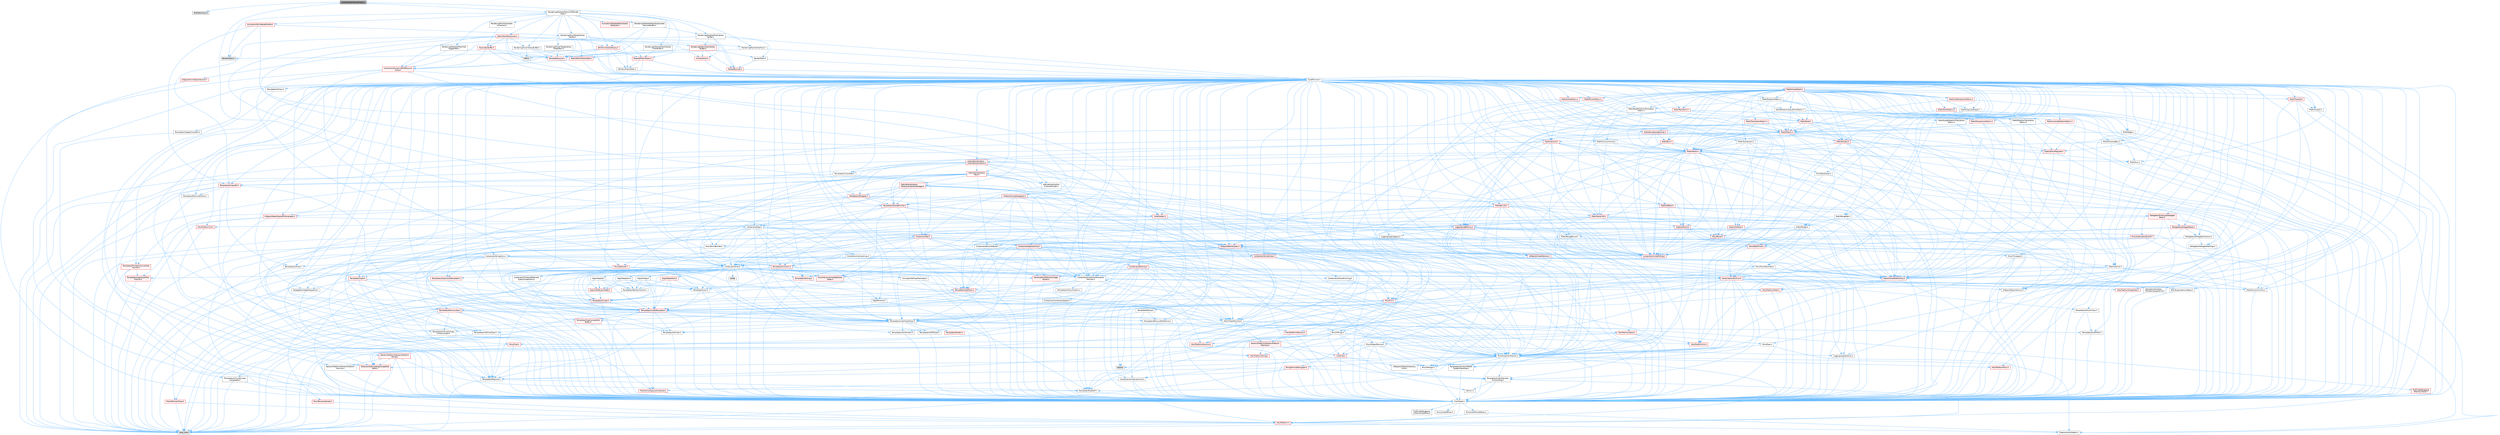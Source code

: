 digraph "SkeletalMeshRenderData.h"
{
 // INTERACTIVE_SVG=YES
 // LATEX_PDF_SIZE
  bgcolor="transparent";
  edge [fontname=Helvetica,fontsize=10,labelfontname=Helvetica,labelfontsize=10];
  node [fontname=Helvetica,fontsize=10,shape=box,height=0.2,width=0.4];
  Node1 [id="Node000001",label="SkeletalMeshRenderData.h",height=0.2,width=0.4,color="gray40", fillcolor="grey60", style="filled", fontcolor="black",tooltip=" "];
  Node1 -> Node2 [id="edge1_Node000001_Node000002",color="steelblue1",style="solid",tooltip=" "];
  Node2 [id="Node000002",label="RHIDefinitions.h",height=0.2,width=0.4,color="grey60", fillcolor="#E0E0E0", style="filled",tooltip=" "];
  Node1 -> Node3 [id="edge2_Node000001_Node000003",color="steelblue1",style="solid",tooltip=" "];
  Node3 [id="Node000003",label="Containers/IndirectArray.h",height=0.2,width=0.4,color="grey40", fillcolor="white", style="filled",URL="$de/d0e/IndirectArray_8h.html",tooltip=" "];
  Node3 -> Node4 [id="edge3_Node000003_Node000004",color="steelblue1",style="solid",tooltip=" "];
  Node4 [id="Node000004",label="CoreTypes.h",height=0.2,width=0.4,color="grey40", fillcolor="white", style="filled",URL="$dc/dec/CoreTypes_8h.html",tooltip=" "];
  Node4 -> Node5 [id="edge4_Node000004_Node000005",color="steelblue1",style="solid",tooltip=" "];
  Node5 [id="Node000005",label="HAL/Platform.h",height=0.2,width=0.4,color="red", fillcolor="#FFF0F0", style="filled",URL="$d9/dd0/Platform_8h.html",tooltip=" "];
  Node5 -> Node8 [id="edge5_Node000005_Node000008",color="steelblue1",style="solid",tooltip=" "];
  Node8 [id="Node000008",label="type_traits",height=0.2,width=0.4,color="grey60", fillcolor="#E0E0E0", style="filled",tooltip=" "];
  Node5 -> Node9 [id="edge6_Node000005_Node000009",color="steelblue1",style="solid",tooltip=" "];
  Node9 [id="Node000009",label="PreprocessorHelpers.h",height=0.2,width=0.4,color="grey40", fillcolor="white", style="filled",URL="$db/ddb/PreprocessorHelpers_8h.html",tooltip=" "];
  Node4 -> Node15 [id="edge7_Node000004_Node000015",color="steelblue1",style="solid",tooltip=" "];
  Node15 [id="Node000015",label="ProfilingDebugging\l/UMemoryDefines.h",height=0.2,width=0.4,color="grey40", fillcolor="white", style="filled",URL="$d2/da2/UMemoryDefines_8h.html",tooltip=" "];
  Node4 -> Node16 [id="edge8_Node000004_Node000016",color="steelblue1",style="solid",tooltip=" "];
  Node16 [id="Node000016",label="Misc/CoreMiscDefines.h",height=0.2,width=0.4,color="grey40", fillcolor="white", style="filled",URL="$da/d38/CoreMiscDefines_8h.html",tooltip=" "];
  Node16 -> Node5 [id="edge9_Node000016_Node000005",color="steelblue1",style="solid",tooltip=" "];
  Node16 -> Node9 [id="edge10_Node000016_Node000009",color="steelblue1",style="solid",tooltip=" "];
  Node4 -> Node17 [id="edge11_Node000004_Node000017",color="steelblue1",style="solid",tooltip=" "];
  Node17 [id="Node000017",label="Misc/CoreDefines.h",height=0.2,width=0.4,color="grey40", fillcolor="white", style="filled",URL="$d3/dd2/CoreDefines_8h.html",tooltip=" "];
  Node3 -> Node18 [id="edge12_Node000003_Node000018",color="steelblue1",style="solid",tooltip=" "];
  Node18 [id="Node000018",label="Misc/AssertionMacros.h",height=0.2,width=0.4,color="grey40", fillcolor="white", style="filled",URL="$d0/dfa/AssertionMacros_8h.html",tooltip=" "];
  Node18 -> Node4 [id="edge13_Node000018_Node000004",color="steelblue1",style="solid",tooltip=" "];
  Node18 -> Node5 [id="edge14_Node000018_Node000005",color="steelblue1",style="solid",tooltip=" "];
  Node18 -> Node19 [id="edge15_Node000018_Node000019",color="steelblue1",style="solid",tooltip=" "];
  Node19 [id="Node000019",label="HAL/PlatformMisc.h",height=0.2,width=0.4,color="red", fillcolor="#FFF0F0", style="filled",URL="$d0/df5/PlatformMisc_8h.html",tooltip=" "];
  Node19 -> Node4 [id="edge16_Node000019_Node000004",color="steelblue1",style="solid",tooltip=" "];
  Node18 -> Node9 [id="edge17_Node000018_Node000009",color="steelblue1",style="solid",tooltip=" "];
  Node18 -> Node55 [id="edge18_Node000018_Node000055",color="steelblue1",style="solid",tooltip=" "];
  Node55 [id="Node000055",label="Templates/EnableIf.h",height=0.2,width=0.4,color="grey40", fillcolor="white", style="filled",URL="$d7/d60/EnableIf_8h.html",tooltip=" "];
  Node55 -> Node4 [id="edge19_Node000055_Node000004",color="steelblue1",style="solid",tooltip=" "];
  Node18 -> Node56 [id="edge20_Node000018_Node000056",color="steelblue1",style="solid",tooltip=" "];
  Node56 [id="Node000056",label="Templates/IsArrayOrRefOf\lTypeByPredicate.h",height=0.2,width=0.4,color="grey40", fillcolor="white", style="filled",URL="$d6/da1/IsArrayOrRefOfTypeByPredicate_8h.html",tooltip=" "];
  Node56 -> Node4 [id="edge21_Node000056_Node000004",color="steelblue1",style="solid",tooltip=" "];
  Node18 -> Node57 [id="edge22_Node000018_Node000057",color="steelblue1",style="solid",tooltip=" "];
  Node57 [id="Node000057",label="Templates/IsValidVariadic\lFunctionArg.h",height=0.2,width=0.4,color="grey40", fillcolor="white", style="filled",URL="$d0/dc8/IsValidVariadicFunctionArg_8h.html",tooltip=" "];
  Node57 -> Node4 [id="edge23_Node000057_Node000004",color="steelblue1",style="solid",tooltip=" "];
  Node57 -> Node58 [id="edge24_Node000057_Node000058",color="steelblue1",style="solid",tooltip=" "];
  Node58 [id="Node000058",label="IsEnum.h",height=0.2,width=0.4,color="grey40", fillcolor="white", style="filled",URL="$d4/de5/IsEnum_8h.html",tooltip=" "];
  Node57 -> Node8 [id="edge25_Node000057_Node000008",color="steelblue1",style="solid",tooltip=" "];
  Node18 -> Node59 [id="edge26_Node000018_Node000059",color="steelblue1",style="solid",tooltip=" "];
  Node59 [id="Node000059",label="Traits/IsCharEncodingCompatible\lWith.h",height=0.2,width=0.4,color="red", fillcolor="#FFF0F0", style="filled",URL="$df/dd1/IsCharEncodingCompatibleWith_8h.html",tooltip=" "];
  Node59 -> Node8 [id="edge27_Node000059_Node000008",color="steelblue1",style="solid",tooltip=" "];
  Node18 -> Node61 [id="edge28_Node000018_Node000061",color="steelblue1",style="solid",tooltip=" "];
  Node61 [id="Node000061",label="Misc/VarArgs.h",height=0.2,width=0.4,color="grey40", fillcolor="white", style="filled",URL="$d5/d6f/VarArgs_8h.html",tooltip=" "];
  Node61 -> Node4 [id="edge29_Node000061_Node000004",color="steelblue1",style="solid",tooltip=" "];
  Node18 -> Node62 [id="edge30_Node000018_Node000062",color="steelblue1",style="solid",tooltip=" "];
  Node62 [id="Node000062",label="String/FormatStringSan.h",height=0.2,width=0.4,color="red", fillcolor="#FFF0F0", style="filled",URL="$d3/d8b/FormatStringSan_8h.html",tooltip=" "];
  Node62 -> Node8 [id="edge31_Node000062_Node000008",color="steelblue1",style="solid",tooltip=" "];
  Node62 -> Node4 [id="edge32_Node000062_Node000004",color="steelblue1",style="solid",tooltip=" "];
  Node62 -> Node63 [id="edge33_Node000062_Node000063",color="steelblue1",style="solid",tooltip=" "];
  Node63 [id="Node000063",label="Templates/Requires.h",height=0.2,width=0.4,color="grey40", fillcolor="white", style="filled",URL="$dc/d96/Requires_8h.html",tooltip=" "];
  Node63 -> Node55 [id="edge34_Node000063_Node000055",color="steelblue1",style="solid",tooltip=" "];
  Node63 -> Node8 [id="edge35_Node000063_Node000008",color="steelblue1",style="solid",tooltip=" "];
  Node62 -> Node57 [id="edge36_Node000062_Node000057",color="steelblue1",style="solid",tooltip=" "];
  Node62 -> Node27 [id="edge37_Node000062_Node000027",color="steelblue1",style="solid",tooltip=" "];
  Node27 [id="Node000027",label="Containers/ContainersFwd.h",height=0.2,width=0.4,color="grey40", fillcolor="white", style="filled",URL="$d4/d0a/ContainersFwd_8h.html",tooltip=" "];
  Node27 -> Node5 [id="edge38_Node000027_Node000005",color="steelblue1",style="solid",tooltip=" "];
  Node27 -> Node4 [id="edge39_Node000027_Node000004",color="steelblue1",style="solid",tooltip=" "];
  Node27 -> Node24 [id="edge40_Node000027_Node000024",color="steelblue1",style="solid",tooltip=" "];
  Node24 [id="Node000024",label="Traits/IsContiguousContainer.h",height=0.2,width=0.4,color="red", fillcolor="#FFF0F0", style="filled",URL="$d5/d3c/IsContiguousContainer_8h.html",tooltip=" "];
  Node24 -> Node4 [id="edge41_Node000024_Node000004",color="steelblue1",style="solid",tooltip=" "];
  Node18 -> Node68 [id="edge42_Node000018_Node000068",color="steelblue1",style="solid",tooltip=" "];
  Node68 [id="Node000068",label="atomic",height=0.2,width=0.4,color="grey60", fillcolor="#E0E0E0", style="filled",tooltip=" "];
  Node3 -> Node69 [id="edge43_Node000003_Node000069",color="steelblue1",style="solid",tooltip=" "];
  Node69 [id="Node000069",label="HAL/UnrealMemory.h",height=0.2,width=0.4,color="grey40", fillcolor="white", style="filled",URL="$d9/d96/UnrealMemory_8h.html",tooltip=" "];
  Node69 -> Node4 [id="edge44_Node000069_Node000004",color="steelblue1",style="solid",tooltip=" "];
  Node69 -> Node70 [id="edge45_Node000069_Node000070",color="steelblue1",style="solid",tooltip=" "];
  Node70 [id="Node000070",label="GenericPlatform/GenericPlatform\lMemory.h",height=0.2,width=0.4,color="red", fillcolor="#FFF0F0", style="filled",URL="$dd/d22/GenericPlatformMemory_8h.html",tooltip=" "];
  Node70 -> Node26 [id="edge46_Node000070_Node000026",color="steelblue1",style="solid",tooltip=" "];
  Node26 [id="Node000026",label="CoreFwd.h",height=0.2,width=0.4,color="red", fillcolor="#FFF0F0", style="filled",URL="$d1/d1e/CoreFwd_8h.html",tooltip=" "];
  Node26 -> Node4 [id="edge47_Node000026_Node000004",color="steelblue1",style="solid",tooltip=" "];
  Node26 -> Node27 [id="edge48_Node000026_Node000027",color="steelblue1",style="solid",tooltip=" "];
  Node26 -> Node29 [id="edge49_Node000026_Node000029",color="steelblue1",style="solid",tooltip=" "];
  Node29 [id="Node000029",label="UObject/UObjectHierarchy\lFwd.h",height=0.2,width=0.4,color="grey40", fillcolor="white", style="filled",URL="$d3/d13/UObjectHierarchyFwd_8h.html",tooltip=" "];
  Node70 -> Node4 [id="edge50_Node000070_Node000004",color="steelblue1",style="solid",tooltip=" "];
  Node70 -> Node71 [id="edge51_Node000070_Node000071",color="steelblue1",style="solid",tooltip=" "];
  Node71 [id="Node000071",label="HAL/PlatformString.h",height=0.2,width=0.4,color="red", fillcolor="#FFF0F0", style="filled",URL="$db/db5/PlatformString_8h.html",tooltip=" "];
  Node71 -> Node4 [id="edge52_Node000071_Node000004",color="steelblue1",style="solid",tooltip=" "];
  Node69 -> Node73 [id="edge53_Node000069_Node000073",color="steelblue1",style="solid",tooltip=" "];
  Node73 [id="Node000073",label="HAL/MemoryBase.h",height=0.2,width=0.4,color="red", fillcolor="#FFF0F0", style="filled",URL="$d6/d9f/MemoryBase_8h.html",tooltip=" "];
  Node73 -> Node4 [id="edge54_Node000073_Node000004",color="steelblue1",style="solid",tooltip=" "];
  Node73 -> Node48 [id="edge55_Node000073_Node000048",color="steelblue1",style="solid",tooltip=" "];
  Node48 [id="Node000048",label="HAL/PlatformAtomics.h",height=0.2,width=0.4,color="red", fillcolor="#FFF0F0", style="filled",URL="$d3/d36/PlatformAtomics_8h.html",tooltip=" "];
  Node48 -> Node4 [id="edge56_Node000048_Node000004",color="steelblue1",style="solid",tooltip=" "];
  Node73 -> Node31 [id="edge57_Node000073_Node000031",color="steelblue1",style="solid",tooltip=" "];
  Node31 [id="Node000031",label="HAL/PlatformCrt.h",height=0.2,width=0.4,color="red", fillcolor="#FFF0F0", style="filled",URL="$d8/d75/PlatformCrt_8h.html",tooltip=" "];
  Node73 -> Node74 [id="edge58_Node000073_Node000074",color="steelblue1",style="solid",tooltip=" "];
  Node74 [id="Node000074",label="Misc/Exec.h",height=0.2,width=0.4,color="grey40", fillcolor="white", style="filled",URL="$de/ddb/Exec_8h.html",tooltip=" "];
  Node74 -> Node4 [id="edge59_Node000074_Node000004",color="steelblue1",style="solid",tooltip=" "];
  Node74 -> Node18 [id="edge60_Node000074_Node000018",color="steelblue1",style="solid",tooltip=" "];
  Node73 -> Node75 [id="edge61_Node000073_Node000075",color="steelblue1",style="solid",tooltip=" "];
  Node75 [id="Node000075",label="Misc/OutputDevice.h",height=0.2,width=0.4,color="grey40", fillcolor="white", style="filled",URL="$d7/d32/OutputDevice_8h.html",tooltip=" "];
  Node75 -> Node26 [id="edge62_Node000075_Node000026",color="steelblue1",style="solid",tooltip=" "];
  Node75 -> Node4 [id="edge63_Node000075_Node000004",color="steelblue1",style="solid",tooltip=" "];
  Node75 -> Node76 [id="edge64_Node000075_Node000076",color="steelblue1",style="solid",tooltip=" "];
  Node76 [id="Node000076",label="Logging/LogVerbosity.h",height=0.2,width=0.4,color="grey40", fillcolor="white", style="filled",URL="$d2/d8f/LogVerbosity_8h.html",tooltip=" "];
  Node76 -> Node4 [id="edge65_Node000076_Node000004",color="steelblue1",style="solid",tooltip=" "];
  Node75 -> Node61 [id="edge66_Node000075_Node000061",color="steelblue1",style="solid",tooltip=" "];
  Node75 -> Node56 [id="edge67_Node000075_Node000056",color="steelblue1",style="solid",tooltip=" "];
  Node75 -> Node57 [id="edge68_Node000075_Node000057",color="steelblue1",style="solid",tooltip=" "];
  Node75 -> Node59 [id="edge69_Node000075_Node000059",color="steelblue1",style="solid",tooltip=" "];
  Node69 -> Node86 [id="edge70_Node000069_Node000086",color="steelblue1",style="solid",tooltip=" "];
  Node86 [id="Node000086",label="HAL/PlatformMemory.h",height=0.2,width=0.4,color="red", fillcolor="#FFF0F0", style="filled",URL="$de/d68/PlatformMemory_8h.html",tooltip=" "];
  Node86 -> Node4 [id="edge71_Node000086_Node000004",color="steelblue1",style="solid",tooltip=" "];
  Node86 -> Node70 [id="edge72_Node000086_Node000070",color="steelblue1",style="solid",tooltip=" "];
  Node69 -> Node88 [id="edge73_Node000069_Node000088",color="steelblue1",style="solid",tooltip=" "];
  Node88 [id="Node000088",label="ProfilingDebugging\l/MemoryTrace.h",height=0.2,width=0.4,color="red", fillcolor="#FFF0F0", style="filled",URL="$da/dd7/MemoryTrace_8h.html",tooltip=" "];
  Node88 -> Node5 [id="edge74_Node000088_Node000005",color="steelblue1",style="solid",tooltip=" "];
  Node69 -> Node89 [id="edge75_Node000069_Node000089",color="steelblue1",style="solid",tooltip=" "];
  Node89 [id="Node000089",label="Templates/IsPointer.h",height=0.2,width=0.4,color="grey40", fillcolor="white", style="filled",URL="$d7/d05/IsPointer_8h.html",tooltip=" "];
  Node89 -> Node4 [id="edge76_Node000089_Node000004",color="steelblue1",style="solid",tooltip=" "];
  Node3 -> Node90 [id="edge77_Node000003_Node000090",color="steelblue1",style="solid",tooltip=" "];
  Node90 [id="Node000090",label="Templates/UnrealTypeTraits.h",height=0.2,width=0.4,color="grey40", fillcolor="white", style="filled",URL="$d2/d2d/UnrealTypeTraits_8h.html",tooltip=" "];
  Node90 -> Node4 [id="edge78_Node000090_Node000004",color="steelblue1",style="solid",tooltip=" "];
  Node90 -> Node89 [id="edge79_Node000090_Node000089",color="steelblue1",style="solid",tooltip=" "];
  Node90 -> Node18 [id="edge80_Node000090_Node000018",color="steelblue1",style="solid",tooltip=" "];
  Node90 -> Node82 [id="edge81_Node000090_Node000082",color="steelblue1",style="solid",tooltip=" "];
  Node82 [id="Node000082",label="Templates/AndOrNot.h",height=0.2,width=0.4,color="grey40", fillcolor="white", style="filled",URL="$db/d0a/AndOrNot_8h.html",tooltip=" "];
  Node82 -> Node4 [id="edge82_Node000082_Node000004",color="steelblue1",style="solid",tooltip=" "];
  Node90 -> Node55 [id="edge83_Node000090_Node000055",color="steelblue1",style="solid",tooltip=" "];
  Node90 -> Node91 [id="edge84_Node000090_Node000091",color="steelblue1",style="solid",tooltip=" "];
  Node91 [id="Node000091",label="Templates/IsArithmetic.h",height=0.2,width=0.4,color="grey40", fillcolor="white", style="filled",URL="$d2/d5d/IsArithmetic_8h.html",tooltip=" "];
  Node91 -> Node4 [id="edge85_Node000091_Node000004",color="steelblue1",style="solid",tooltip=" "];
  Node90 -> Node58 [id="edge86_Node000090_Node000058",color="steelblue1",style="solid",tooltip=" "];
  Node90 -> Node92 [id="edge87_Node000090_Node000092",color="steelblue1",style="solid",tooltip=" "];
  Node92 [id="Node000092",label="Templates/Models.h",height=0.2,width=0.4,color="red", fillcolor="#FFF0F0", style="filled",URL="$d3/d0c/Models_8h.html",tooltip=" "];
  Node90 -> Node93 [id="edge88_Node000090_Node000093",color="steelblue1",style="solid",tooltip=" "];
  Node93 [id="Node000093",label="Templates/IsPODType.h",height=0.2,width=0.4,color="grey40", fillcolor="white", style="filled",URL="$d7/db1/IsPODType_8h.html",tooltip=" "];
  Node93 -> Node4 [id="edge89_Node000093_Node000004",color="steelblue1",style="solid",tooltip=" "];
  Node90 -> Node94 [id="edge90_Node000090_Node000094",color="steelblue1",style="solid",tooltip=" "];
  Node94 [id="Node000094",label="Templates/IsUECoreType.h",height=0.2,width=0.4,color="grey40", fillcolor="white", style="filled",URL="$d1/db8/IsUECoreType_8h.html",tooltip=" "];
  Node94 -> Node4 [id="edge91_Node000094_Node000004",color="steelblue1",style="solid",tooltip=" "];
  Node94 -> Node8 [id="edge92_Node000094_Node000008",color="steelblue1",style="solid",tooltip=" "];
  Node90 -> Node83 [id="edge93_Node000090_Node000083",color="steelblue1",style="solid",tooltip=" "];
  Node83 [id="Node000083",label="Templates/IsTriviallyCopy\lConstructible.h",height=0.2,width=0.4,color="grey40", fillcolor="white", style="filled",URL="$d3/d78/IsTriviallyCopyConstructible_8h.html",tooltip=" "];
  Node83 -> Node4 [id="edge94_Node000083_Node000004",color="steelblue1",style="solid",tooltip=" "];
  Node83 -> Node8 [id="edge95_Node000083_Node000008",color="steelblue1",style="solid",tooltip=" "];
  Node3 -> Node95 [id="edge96_Node000003_Node000095",color="steelblue1",style="solid",tooltip=" "];
  Node95 [id="Node000095",label="Containers/ContainerAllocation\lPolicies.h",height=0.2,width=0.4,color="grey40", fillcolor="white", style="filled",URL="$d7/dff/ContainerAllocationPolicies_8h.html",tooltip=" "];
  Node95 -> Node4 [id="edge97_Node000095_Node000004",color="steelblue1",style="solid",tooltip=" "];
  Node95 -> Node96 [id="edge98_Node000095_Node000096",color="steelblue1",style="solid",tooltip=" "];
  Node96 [id="Node000096",label="Containers/ContainerHelpers.h",height=0.2,width=0.4,color="grey40", fillcolor="white", style="filled",URL="$d7/d33/ContainerHelpers_8h.html",tooltip=" "];
  Node96 -> Node4 [id="edge99_Node000096_Node000004",color="steelblue1",style="solid",tooltip=" "];
  Node95 -> Node95 [id="edge100_Node000095_Node000095",color="steelblue1",style="solid",tooltip=" "];
  Node95 -> Node97 [id="edge101_Node000095_Node000097",color="steelblue1",style="solid",tooltip=" "];
  Node97 [id="Node000097",label="HAL/PlatformMath.h",height=0.2,width=0.4,color="red", fillcolor="#FFF0F0", style="filled",URL="$dc/d53/PlatformMath_8h.html",tooltip=" "];
  Node97 -> Node4 [id="edge102_Node000097_Node000004",color="steelblue1",style="solid",tooltip=" "];
  Node95 -> Node69 [id="edge103_Node000095_Node000069",color="steelblue1",style="solid",tooltip=" "];
  Node95 -> Node41 [id="edge104_Node000095_Node000041",color="steelblue1",style="solid",tooltip=" "];
  Node41 [id="Node000041",label="Math/NumericLimits.h",height=0.2,width=0.4,color="grey40", fillcolor="white", style="filled",URL="$df/d1b/NumericLimits_8h.html",tooltip=" "];
  Node41 -> Node4 [id="edge105_Node000041_Node000004",color="steelblue1",style="solid",tooltip=" "];
  Node95 -> Node18 [id="edge106_Node000095_Node000018",color="steelblue1",style="solid",tooltip=" "];
  Node95 -> Node107 [id="edge107_Node000095_Node000107",color="steelblue1",style="solid",tooltip=" "];
  Node107 [id="Node000107",label="Templates/IsPolymorphic.h",height=0.2,width=0.4,color="grey40", fillcolor="white", style="filled",URL="$dc/d20/IsPolymorphic_8h.html",tooltip=" "];
  Node95 -> Node108 [id="edge108_Node000095_Node000108",color="steelblue1",style="solid",tooltip=" "];
  Node108 [id="Node000108",label="Templates/MemoryOps.h",height=0.2,width=0.4,color="red", fillcolor="#FFF0F0", style="filled",URL="$db/dea/MemoryOps_8h.html",tooltip=" "];
  Node108 -> Node4 [id="edge109_Node000108_Node000004",color="steelblue1",style="solid",tooltip=" "];
  Node108 -> Node69 [id="edge110_Node000108_Node000069",color="steelblue1",style="solid",tooltip=" "];
  Node108 -> Node84 [id="edge111_Node000108_Node000084",color="steelblue1",style="solid",tooltip=" "];
  Node84 [id="Node000084",label="Templates/IsTriviallyCopy\lAssignable.h",height=0.2,width=0.4,color="grey40", fillcolor="white", style="filled",URL="$d2/df2/IsTriviallyCopyAssignable_8h.html",tooltip=" "];
  Node84 -> Node4 [id="edge112_Node000084_Node000004",color="steelblue1",style="solid",tooltip=" "];
  Node84 -> Node8 [id="edge113_Node000084_Node000008",color="steelblue1",style="solid",tooltip=" "];
  Node108 -> Node83 [id="edge114_Node000108_Node000083",color="steelblue1",style="solid",tooltip=" "];
  Node108 -> Node63 [id="edge115_Node000108_Node000063",color="steelblue1",style="solid",tooltip=" "];
  Node108 -> Node90 [id="edge116_Node000108_Node000090",color="steelblue1",style="solid",tooltip=" "];
  Node108 -> Node8 [id="edge117_Node000108_Node000008",color="steelblue1",style="solid",tooltip=" "];
  Node95 -> Node104 [id="edge118_Node000095_Node000104",color="steelblue1",style="solid",tooltip=" "];
  Node104 [id="Node000104",label="Templates/TypeCompatible\lBytes.h",height=0.2,width=0.4,color="red", fillcolor="#FFF0F0", style="filled",URL="$df/d0a/TypeCompatibleBytes_8h.html",tooltip=" "];
  Node104 -> Node4 [id="edge119_Node000104_Node000004",color="steelblue1",style="solid",tooltip=" "];
  Node104 -> Node8 [id="edge120_Node000104_Node000008",color="steelblue1",style="solid",tooltip=" "];
  Node95 -> Node8 [id="edge121_Node000095_Node000008",color="steelblue1",style="solid",tooltip=" "];
  Node3 -> Node110 [id="edge122_Node000003_Node000110",color="steelblue1",style="solid",tooltip=" "];
  Node110 [id="Node000110",label="Containers/Array.h",height=0.2,width=0.4,color="grey40", fillcolor="white", style="filled",URL="$df/dd0/Array_8h.html",tooltip=" "];
  Node110 -> Node4 [id="edge123_Node000110_Node000004",color="steelblue1",style="solid",tooltip=" "];
  Node110 -> Node18 [id="edge124_Node000110_Node000018",color="steelblue1",style="solid",tooltip=" "];
  Node110 -> Node111 [id="edge125_Node000110_Node000111",color="steelblue1",style="solid",tooltip=" "];
  Node111 [id="Node000111",label="Misc/IntrusiveUnsetOptional\lState.h",height=0.2,width=0.4,color="red", fillcolor="#FFF0F0", style="filled",URL="$d2/d0a/IntrusiveUnsetOptionalState_8h.html",tooltip=" "];
  Node110 -> Node113 [id="edge126_Node000110_Node000113",color="steelblue1",style="solid",tooltip=" "];
  Node113 [id="Node000113",label="Misc/ReverseIterate.h",height=0.2,width=0.4,color="red", fillcolor="#FFF0F0", style="filled",URL="$db/de3/ReverseIterate_8h.html",tooltip=" "];
  Node113 -> Node5 [id="edge127_Node000113_Node000005",color="steelblue1",style="solid",tooltip=" "];
  Node110 -> Node69 [id="edge128_Node000110_Node000069",color="steelblue1",style="solid",tooltip=" "];
  Node110 -> Node90 [id="edge129_Node000110_Node000090",color="steelblue1",style="solid",tooltip=" "];
  Node110 -> Node115 [id="edge130_Node000110_Node000115",color="steelblue1",style="solid",tooltip=" "];
  Node115 [id="Node000115",label="Templates/UnrealTemplate.h",height=0.2,width=0.4,color="red", fillcolor="#FFF0F0", style="filled",URL="$d4/d24/UnrealTemplate_8h.html",tooltip=" "];
  Node115 -> Node4 [id="edge131_Node000115_Node000004",color="steelblue1",style="solid",tooltip=" "];
  Node115 -> Node89 [id="edge132_Node000115_Node000089",color="steelblue1",style="solid",tooltip=" "];
  Node115 -> Node69 [id="edge133_Node000115_Node000069",color="steelblue1",style="solid",tooltip=" "];
  Node115 -> Node90 [id="edge134_Node000115_Node000090",color="steelblue1",style="solid",tooltip=" "];
  Node115 -> Node100 [id="edge135_Node000115_Node000100",color="steelblue1",style="solid",tooltip=" "];
  Node100 [id="Node000100",label="Templates/RemoveReference.h",height=0.2,width=0.4,color="grey40", fillcolor="white", style="filled",URL="$da/dbe/RemoveReference_8h.html",tooltip=" "];
  Node100 -> Node4 [id="edge136_Node000100_Node000004",color="steelblue1",style="solid",tooltip=" "];
  Node115 -> Node63 [id="edge137_Node000115_Node000063",color="steelblue1",style="solid",tooltip=" "];
  Node115 -> Node104 [id="edge138_Node000115_Node000104",color="steelblue1",style="solid",tooltip=" "];
  Node115 -> Node24 [id="edge139_Node000115_Node000024",color="steelblue1",style="solid",tooltip=" "];
  Node115 -> Node8 [id="edge140_Node000115_Node000008",color="steelblue1",style="solid",tooltip=" "];
  Node110 -> Node118 [id="edge141_Node000110_Node000118",color="steelblue1",style="solid",tooltip=" "];
  Node118 [id="Node000118",label="Containers/AllowShrinking.h",height=0.2,width=0.4,color="grey40", fillcolor="white", style="filled",URL="$d7/d1a/AllowShrinking_8h.html",tooltip=" "];
  Node118 -> Node4 [id="edge142_Node000118_Node000004",color="steelblue1",style="solid",tooltip=" "];
  Node110 -> Node95 [id="edge143_Node000110_Node000095",color="steelblue1",style="solid",tooltip=" "];
  Node110 -> Node119 [id="edge144_Node000110_Node000119",color="steelblue1",style="solid",tooltip=" "];
  Node119 [id="Node000119",label="Containers/ContainerElement\lTypeCompatibility.h",height=0.2,width=0.4,color="grey40", fillcolor="white", style="filled",URL="$df/ddf/ContainerElementTypeCompatibility_8h.html",tooltip=" "];
  Node119 -> Node4 [id="edge145_Node000119_Node000004",color="steelblue1",style="solid",tooltip=" "];
  Node119 -> Node90 [id="edge146_Node000119_Node000090",color="steelblue1",style="solid",tooltip=" "];
  Node110 -> Node120 [id="edge147_Node000110_Node000120",color="steelblue1",style="solid",tooltip=" "];
  Node120 [id="Node000120",label="Serialization/Archive.h",height=0.2,width=0.4,color="red", fillcolor="#FFF0F0", style="filled",URL="$d7/d3b/Archive_8h.html",tooltip=" "];
  Node120 -> Node26 [id="edge148_Node000120_Node000026",color="steelblue1",style="solid",tooltip=" "];
  Node120 -> Node4 [id="edge149_Node000120_Node000004",color="steelblue1",style="solid",tooltip=" "];
  Node120 -> Node121 [id="edge150_Node000120_Node000121",color="steelblue1",style="solid",tooltip=" "];
  Node121 [id="Node000121",label="HAL/PlatformProperties.h",height=0.2,width=0.4,color="red", fillcolor="#FFF0F0", style="filled",URL="$d9/db0/PlatformProperties_8h.html",tooltip=" "];
  Node121 -> Node4 [id="edge151_Node000121_Node000004",color="steelblue1",style="solid",tooltip=" "];
  Node120 -> Node124 [id="edge152_Node000120_Node000124",color="steelblue1",style="solid",tooltip=" "];
  Node124 [id="Node000124",label="Internationalization\l/TextNamespaceFwd.h",height=0.2,width=0.4,color="grey40", fillcolor="white", style="filled",URL="$d8/d97/TextNamespaceFwd_8h.html",tooltip=" "];
  Node124 -> Node4 [id="edge153_Node000124_Node000004",color="steelblue1",style="solid",tooltip=" "];
  Node120 -> Node18 [id="edge154_Node000120_Node000018",color="steelblue1",style="solid",tooltip=" "];
  Node120 -> Node125 [id="edge155_Node000120_Node000125",color="steelblue1",style="solid",tooltip=" "];
  Node125 [id="Node000125",label="Misc/EngineVersionBase.h",height=0.2,width=0.4,color="grey40", fillcolor="white", style="filled",URL="$d5/d2b/EngineVersionBase_8h.html",tooltip=" "];
  Node125 -> Node4 [id="edge156_Node000125_Node000004",color="steelblue1",style="solid",tooltip=" "];
  Node120 -> Node61 [id="edge157_Node000120_Node000061",color="steelblue1",style="solid",tooltip=" "];
  Node120 -> Node55 [id="edge158_Node000120_Node000055",color="steelblue1",style="solid",tooltip=" "];
  Node120 -> Node56 [id="edge159_Node000120_Node000056",color="steelblue1",style="solid",tooltip=" "];
  Node120 -> Node128 [id="edge160_Node000120_Node000128",color="steelblue1",style="solid",tooltip=" "];
  Node128 [id="Node000128",label="Templates/IsEnumClass.h",height=0.2,width=0.4,color="grey40", fillcolor="white", style="filled",URL="$d7/d15/IsEnumClass_8h.html",tooltip=" "];
  Node128 -> Node4 [id="edge161_Node000128_Node000004",color="steelblue1",style="solid",tooltip=" "];
  Node128 -> Node82 [id="edge162_Node000128_Node000082",color="steelblue1",style="solid",tooltip=" "];
  Node120 -> Node57 [id="edge163_Node000120_Node000057",color="steelblue1",style="solid",tooltip=" "];
  Node120 -> Node115 [id="edge164_Node000120_Node000115",color="steelblue1",style="solid",tooltip=" "];
  Node120 -> Node59 [id="edge165_Node000120_Node000059",color="steelblue1",style="solid",tooltip=" "];
  Node120 -> Node129 [id="edge166_Node000120_Node000129",color="steelblue1",style="solid",tooltip=" "];
  Node129 [id="Node000129",label="UObject/ObjectVersion.h",height=0.2,width=0.4,color="grey40", fillcolor="white", style="filled",URL="$da/d63/ObjectVersion_8h.html",tooltip=" "];
  Node129 -> Node4 [id="edge167_Node000129_Node000004",color="steelblue1",style="solid",tooltip=" "];
  Node110 -> Node130 [id="edge168_Node000110_Node000130",color="steelblue1",style="solid",tooltip=" "];
  Node130 [id="Node000130",label="Serialization/MemoryImage\lWriter.h",height=0.2,width=0.4,color="red", fillcolor="#FFF0F0", style="filled",URL="$d0/d08/MemoryImageWriter_8h.html",tooltip=" "];
  Node130 -> Node4 [id="edge169_Node000130_Node000004",color="steelblue1",style="solid",tooltip=" "];
  Node110 -> Node144 [id="edge170_Node000110_Node000144",color="steelblue1",style="solid",tooltip=" "];
  Node144 [id="Node000144",label="Algo/Heapify.h",height=0.2,width=0.4,color="grey40", fillcolor="white", style="filled",URL="$d0/d2a/Heapify_8h.html",tooltip=" "];
  Node144 -> Node145 [id="edge171_Node000144_Node000145",color="steelblue1",style="solid",tooltip=" "];
  Node145 [id="Node000145",label="Algo/Impl/BinaryHeap.h",height=0.2,width=0.4,color="red", fillcolor="#FFF0F0", style="filled",URL="$d7/da3/Algo_2Impl_2BinaryHeap_8h.html",tooltip=" "];
  Node145 -> Node146 [id="edge172_Node000145_Node000146",color="steelblue1",style="solid",tooltip=" "];
  Node146 [id="Node000146",label="Templates/Invoke.h",height=0.2,width=0.4,color="red", fillcolor="#FFF0F0", style="filled",URL="$d7/deb/Invoke_8h.html",tooltip=" "];
  Node146 -> Node4 [id="edge173_Node000146_Node000004",color="steelblue1",style="solid",tooltip=" "];
  Node146 -> Node115 [id="edge174_Node000146_Node000115",color="steelblue1",style="solid",tooltip=" "];
  Node146 -> Node8 [id="edge175_Node000146_Node000008",color="steelblue1",style="solid",tooltip=" "];
  Node145 -> Node8 [id="edge176_Node000145_Node000008",color="steelblue1",style="solid",tooltip=" "];
  Node144 -> Node150 [id="edge177_Node000144_Node000150",color="steelblue1",style="solid",tooltip=" "];
  Node150 [id="Node000150",label="Templates/IdentityFunctor.h",height=0.2,width=0.4,color="grey40", fillcolor="white", style="filled",URL="$d7/d2e/IdentityFunctor_8h.html",tooltip=" "];
  Node150 -> Node5 [id="edge178_Node000150_Node000005",color="steelblue1",style="solid",tooltip=" "];
  Node144 -> Node146 [id="edge179_Node000144_Node000146",color="steelblue1",style="solid",tooltip=" "];
  Node144 -> Node151 [id="edge180_Node000144_Node000151",color="steelblue1",style="solid",tooltip=" "];
  Node151 [id="Node000151",label="Templates/Less.h",height=0.2,width=0.4,color="grey40", fillcolor="white", style="filled",URL="$de/dc8/Less_8h.html",tooltip=" "];
  Node151 -> Node4 [id="edge181_Node000151_Node000004",color="steelblue1",style="solid",tooltip=" "];
  Node151 -> Node115 [id="edge182_Node000151_Node000115",color="steelblue1",style="solid",tooltip=" "];
  Node144 -> Node115 [id="edge183_Node000144_Node000115",color="steelblue1",style="solid",tooltip=" "];
  Node110 -> Node152 [id="edge184_Node000110_Node000152",color="steelblue1",style="solid",tooltip=" "];
  Node152 [id="Node000152",label="Algo/HeapSort.h",height=0.2,width=0.4,color="grey40", fillcolor="white", style="filled",URL="$d3/d92/HeapSort_8h.html",tooltip=" "];
  Node152 -> Node145 [id="edge185_Node000152_Node000145",color="steelblue1",style="solid",tooltip=" "];
  Node152 -> Node150 [id="edge186_Node000152_Node000150",color="steelblue1",style="solid",tooltip=" "];
  Node152 -> Node151 [id="edge187_Node000152_Node000151",color="steelblue1",style="solid",tooltip=" "];
  Node152 -> Node115 [id="edge188_Node000152_Node000115",color="steelblue1",style="solid",tooltip=" "];
  Node110 -> Node153 [id="edge189_Node000110_Node000153",color="steelblue1",style="solid",tooltip=" "];
  Node153 [id="Node000153",label="Algo/IsHeap.h",height=0.2,width=0.4,color="grey40", fillcolor="white", style="filled",URL="$de/d32/IsHeap_8h.html",tooltip=" "];
  Node153 -> Node145 [id="edge190_Node000153_Node000145",color="steelblue1",style="solid",tooltip=" "];
  Node153 -> Node150 [id="edge191_Node000153_Node000150",color="steelblue1",style="solid",tooltip=" "];
  Node153 -> Node146 [id="edge192_Node000153_Node000146",color="steelblue1",style="solid",tooltip=" "];
  Node153 -> Node151 [id="edge193_Node000153_Node000151",color="steelblue1",style="solid",tooltip=" "];
  Node153 -> Node115 [id="edge194_Node000153_Node000115",color="steelblue1",style="solid",tooltip=" "];
  Node110 -> Node145 [id="edge195_Node000110_Node000145",color="steelblue1",style="solid",tooltip=" "];
  Node110 -> Node154 [id="edge196_Node000110_Node000154",color="steelblue1",style="solid",tooltip=" "];
  Node154 [id="Node000154",label="Algo/StableSort.h",height=0.2,width=0.4,color="red", fillcolor="#FFF0F0", style="filled",URL="$d7/d3c/StableSort_8h.html",tooltip=" "];
  Node154 -> Node150 [id="edge197_Node000154_Node000150",color="steelblue1",style="solid",tooltip=" "];
  Node154 -> Node146 [id="edge198_Node000154_Node000146",color="steelblue1",style="solid",tooltip=" "];
  Node154 -> Node151 [id="edge199_Node000154_Node000151",color="steelblue1",style="solid",tooltip=" "];
  Node154 -> Node115 [id="edge200_Node000154_Node000115",color="steelblue1",style="solid",tooltip=" "];
  Node110 -> Node157 [id="edge201_Node000110_Node000157",color="steelblue1",style="solid",tooltip=" "];
  Node157 [id="Node000157",label="Concepts/GetTypeHashable.h",height=0.2,width=0.4,color="grey40", fillcolor="white", style="filled",URL="$d3/da2/GetTypeHashable_8h.html",tooltip=" "];
  Node157 -> Node4 [id="edge202_Node000157_Node000004",color="steelblue1",style="solid",tooltip=" "];
  Node157 -> Node135 [id="edge203_Node000157_Node000135",color="steelblue1",style="solid",tooltip=" "];
  Node135 [id="Node000135",label="Templates/TypeHash.h",height=0.2,width=0.4,color="red", fillcolor="#FFF0F0", style="filled",URL="$d1/d62/TypeHash_8h.html",tooltip=" "];
  Node135 -> Node4 [id="edge204_Node000135_Node000004",color="steelblue1",style="solid",tooltip=" "];
  Node135 -> Node63 [id="edge205_Node000135_Node000063",color="steelblue1",style="solid",tooltip=" "];
  Node135 -> Node136 [id="edge206_Node000135_Node000136",color="steelblue1",style="solid",tooltip=" "];
  Node136 [id="Node000136",label="Misc/Crc.h",height=0.2,width=0.4,color="red", fillcolor="#FFF0F0", style="filled",URL="$d4/dd2/Crc_8h.html",tooltip=" "];
  Node136 -> Node4 [id="edge207_Node000136_Node000004",color="steelblue1",style="solid",tooltip=" "];
  Node136 -> Node71 [id="edge208_Node000136_Node000071",color="steelblue1",style="solid",tooltip=" "];
  Node136 -> Node18 [id="edge209_Node000136_Node000018",color="steelblue1",style="solid",tooltip=" "];
  Node136 -> Node137 [id="edge210_Node000136_Node000137",color="steelblue1",style="solid",tooltip=" "];
  Node137 [id="Node000137",label="Misc/CString.h",height=0.2,width=0.4,color="grey40", fillcolor="white", style="filled",URL="$d2/d49/CString_8h.html",tooltip=" "];
  Node137 -> Node4 [id="edge211_Node000137_Node000004",color="steelblue1",style="solid",tooltip=" "];
  Node137 -> Node31 [id="edge212_Node000137_Node000031",color="steelblue1",style="solid",tooltip=" "];
  Node137 -> Node71 [id="edge213_Node000137_Node000071",color="steelblue1",style="solid",tooltip=" "];
  Node137 -> Node18 [id="edge214_Node000137_Node000018",color="steelblue1",style="solid",tooltip=" "];
  Node137 -> Node138 [id="edge215_Node000137_Node000138",color="steelblue1",style="solid",tooltip=" "];
  Node138 [id="Node000138",label="Misc/Char.h",height=0.2,width=0.4,color="red", fillcolor="#FFF0F0", style="filled",URL="$d0/d58/Char_8h.html",tooltip=" "];
  Node138 -> Node4 [id="edge216_Node000138_Node000004",color="steelblue1",style="solid",tooltip=" "];
  Node138 -> Node8 [id="edge217_Node000138_Node000008",color="steelblue1",style="solid",tooltip=" "];
  Node137 -> Node61 [id="edge218_Node000137_Node000061",color="steelblue1",style="solid",tooltip=" "];
  Node137 -> Node56 [id="edge219_Node000137_Node000056",color="steelblue1",style="solid",tooltip=" "];
  Node137 -> Node57 [id="edge220_Node000137_Node000057",color="steelblue1",style="solid",tooltip=" "];
  Node137 -> Node59 [id="edge221_Node000137_Node000059",color="steelblue1",style="solid",tooltip=" "];
  Node136 -> Node138 [id="edge222_Node000136_Node000138",color="steelblue1",style="solid",tooltip=" "];
  Node136 -> Node90 [id="edge223_Node000136_Node000090",color="steelblue1",style="solid",tooltip=" "];
  Node135 -> Node8 [id="edge224_Node000135_Node000008",color="steelblue1",style="solid",tooltip=" "];
  Node110 -> Node150 [id="edge225_Node000110_Node000150",color="steelblue1",style="solid",tooltip=" "];
  Node110 -> Node146 [id="edge226_Node000110_Node000146",color="steelblue1",style="solid",tooltip=" "];
  Node110 -> Node151 [id="edge227_Node000110_Node000151",color="steelblue1",style="solid",tooltip=" "];
  Node110 -> Node158 [id="edge228_Node000110_Node000158",color="steelblue1",style="solid",tooltip=" "];
  Node158 [id="Node000158",label="Templates/LosesQualifiers\lFromTo.h",height=0.2,width=0.4,color="red", fillcolor="#FFF0F0", style="filled",URL="$d2/db3/LosesQualifiersFromTo_8h.html",tooltip=" "];
  Node158 -> Node8 [id="edge229_Node000158_Node000008",color="steelblue1",style="solid",tooltip=" "];
  Node110 -> Node63 [id="edge230_Node000110_Node000063",color="steelblue1",style="solid",tooltip=" "];
  Node110 -> Node159 [id="edge231_Node000110_Node000159",color="steelblue1",style="solid",tooltip=" "];
  Node159 [id="Node000159",label="Templates/Sorting.h",height=0.2,width=0.4,color="red", fillcolor="#FFF0F0", style="filled",URL="$d3/d9e/Sorting_8h.html",tooltip=" "];
  Node159 -> Node4 [id="edge232_Node000159_Node000004",color="steelblue1",style="solid",tooltip=" "];
  Node159 -> Node97 [id="edge233_Node000159_Node000097",color="steelblue1",style="solid",tooltip=" "];
  Node159 -> Node151 [id="edge234_Node000159_Node000151",color="steelblue1",style="solid",tooltip=" "];
  Node110 -> Node163 [id="edge235_Node000110_Node000163",color="steelblue1",style="solid",tooltip=" "];
  Node163 [id="Node000163",label="Templates/AlignmentTemplates.h",height=0.2,width=0.4,color="red", fillcolor="#FFF0F0", style="filled",URL="$dd/d32/AlignmentTemplates_8h.html",tooltip=" "];
  Node163 -> Node4 [id="edge236_Node000163_Node000004",color="steelblue1",style="solid",tooltip=" "];
  Node163 -> Node89 [id="edge237_Node000163_Node000089",color="steelblue1",style="solid",tooltip=" "];
  Node110 -> Node22 [id="edge238_Node000110_Node000022",color="steelblue1",style="solid",tooltip=" "];
  Node22 [id="Node000022",label="Traits/ElementType.h",height=0.2,width=0.4,color="red", fillcolor="#FFF0F0", style="filled",URL="$d5/d4f/ElementType_8h.html",tooltip=" "];
  Node22 -> Node5 [id="edge239_Node000022_Node000005",color="steelblue1",style="solid",tooltip=" "];
  Node22 -> Node8 [id="edge240_Node000022_Node000008",color="steelblue1",style="solid",tooltip=" "];
  Node110 -> Node105 [id="edge241_Node000110_Node000105",color="steelblue1",style="solid",tooltip=" "];
  Node105 [id="Node000105",label="limits",height=0.2,width=0.4,color="grey60", fillcolor="#E0E0E0", style="filled",tooltip=" "];
  Node110 -> Node8 [id="edge242_Node000110_Node000008",color="steelblue1",style="solid",tooltip=" "];
  Node1 -> Node164 [id="edge243_Node000001_Node000164",color="steelblue1",style="solid",tooltip=" "];
  Node164 [id="Node000164",label="Rendering/SkeletalMeshLODRender\lData.h",height=0.2,width=0.4,color="grey40", fillcolor="white", style="filled",URL="$d0/d5a/SkeletalMeshLODRenderData_8h.html",tooltip=" "];
  Node164 -> Node165 [id="edge244_Node000164_Node000165",color="steelblue1",style="solid",tooltip=" "];
  Node165 [id="Node000165",label="CoreMinimal.h",height=0.2,width=0.4,color="grey40", fillcolor="white", style="filled",URL="$d7/d67/CoreMinimal_8h.html",tooltip=" "];
  Node165 -> Node4 [id="edge245_Node000165_Node000004",color="steelblue1",style="solid",tooltip=" "];
  Node165 -> Node26 [id="edge246_Node000165_Node000026",color="steelblue1",style="solid",tooltip=" "];
  Node165 -> Node29 [id="edge247_Node000165_Node000029",color="steelblue1",style="solid",tooltip=" "];
  Node165 -> Node27 [id="edge248_Node000165_Node000027",color="steelblue1",style="solid",tooltip=" "];
  Node165 -> Node61 [id="edge249_Node000165_Node000061",color="steelblue1",style="solid",tooltip=" "];
  Node165 -> Node76 [id="edge250_Node000165_Node000076",color="steelblue1",style="solid",tooltip=" "];
  Node165 -> Node75 [id="edge251_Node000165_Node000075",color="steelblue1",style="solid",tooltip=" "];
  Node165 -> Node31 [id="edge252_Node000165_Node000031",color="steelblue1",style="solid",tooltip=" "];
  Node165 -> Node19 [id="edge253_Node000165_Node000019",color="steelblue1",style="solid",tooltip=" "];
  Node165 -> Node18 [id="edge254_Node000165_Node000018",color="steelblue1",style="solid",tooltip=" "];
  Node165 -> Node89 [id="edge255_Node000165_Node000089",color="steelblue1",style="solid",tooltip=" "];
  Node165 -> Node86 [id="edge256_Node000165_Node000086",color="steelblue1",style="solid",tooltip=" "];
  Node165 -> Node48 [id="edge257_Node000165_Node000048",color="steelblue1",style="solid",tooltip=" "];
  Node165 -> Node74 [id="edge258_Node000165_Node000074",color="steelblue1",style="solid",tooltip=" "];
  Node165 -> Node73 [id="edge259_Node000165_Node000073",color="steelblue1",style="solid",tooltip=" "];
  Node165 -> Node69 [id="edge260_Node000165_Node000069",color="steelblue1",style="solid",tooltip=" "];
  Node165 -> Node91 [id="edge261_Node000165_Node000091",color="steelblue1",style="solid",tooltip=" "];
  Node165 -> Node82 [id="edge262_Node000165_Node000082",color="steelblue1",style="solid",tooltip=" "];
  Node165 -> Node93 [id="edge263_Node000165_Node000093",color="steelblue1",style="solid",tooltip=" "];
  Node165 -> Node94 [id="edge264_Node000165_Node000094",color="steelblue1",style="solid",tooltip=" "];
  Node165 -> Node83 [id="edge265_Node000165_Node000083",color="steelblue1",style="solid",tooltip=" "];
  Node165 -> Node90 [id="edge266_Node000165_Node000090",color="steelblue1",style="solid",tooltip=" "];
  Node165 -> Node55 [id="edge267_Node000165_Node000055",color="steelblue1",style="solid",tooltip=" "];
  Node165 -> Node100 [id="edge268_Node000165_Node000100",color="steelblue1",style="solid",tooltip=" "];
  Node165 -> Node166 [id="edge269_Node000165_Node000166",color="steelblue1",style="solid",tooltip=" "];
  Node166 [id="Node000166",label="Templates/IntegralConstant.h",height=0.2,width=0.4,color="grey40", fillcolor="white", style="filled",URL="$db/d1b/IntegralConstant_8h.html",tooltip=" "];
  Node166 -> Node4 [id="edge270_Node000166_Node000004",color="steelblue1",style="solid",tooltip=" "];
  Node165 -> Node167 [id="edge271_Node000165_Node000167",color="steelblue1",style="solid",tooltip=" "];
  Node167 [id="Node000167",label="Templates/IsClass.h",height=0.2,width=0.4,color="grey40", fillcolor="white", style="filled",URL="$db/dcb/IsClass_8h.html",tooltip=" "];
  Node167 -> Node4 [id="edge272_Node000167_Node000004",color="steelblue1",style="solid",tooltip=" "];
  Node165 -> Node104 [id="edge273_Node000165_Node000104",color="steelblue1",style="solid",tooltip=" "];
  Node165 -> Node24 [id="edge274_Node000165_Node000024",color="steelblue1",style="solid",tooltip=" "];
  Node165 -> Node115 [id="edge275_Node000165_Node000115",color="steelblue1",style="solid",tooltip=" "];
  Node165 -> Node41 [id="edge276_Node000165_Node000041",color="steelblue1",style="solid",tooltip=" "];
  Node165 -> Node97 [id="edge277_Node000165_Node000097",color="steelblue1",style="solid",tooltip=" "];
  Node165 -> Node84 [id="edge278_Node000165_Node000084",color="steelblue1",style="solid",tooltip=" "];
  Node165 -> Node108 [id="edge279_Node000165_Node000108",color="steelblue1",style="solid",tooltip=" "];
  Node165 -> Node95 [id="edge280_Node000165_Node000095",color="steelblue1",style="solid",tooltip=" "];
  Node165 -> Node128 [id="edge281_Node000165_Node000128",color="steelblue1",style="solid",tooltip=" "];
  Node165 -> Node121 [id="edge282_Node000165_Node000121",color="steelblue1",style="solid",tooltip=" "];
  Node165 -> Node125 [id="edge283_Node000165_Node000125",color="steelblue1",style="solid",tooltip=" "];
  Node165 -> Node124 [id="edge284_Node000165_Node000124",color="steelblue1",style="solid",tooltip=" "];
  Node165 -> Node120 [id="edge285_Node000165_Node000120",color="steelblue1",style="solid",tooltip=" "];
  Node165 -> Node151 [id="edge286_Node000165_Node000151",color="steelblue1",style="solid",tooltip=" "];
  Node165 -> Node159 [id="edge287_Node000165_Node000159",color="steelblue1",style="solid",tooltip=" "];
  Node165 -> Node138 [id="edge288_Node000165_Node000138",color="steelblue1",style="solid",tooltip=" "];
  Node165 -> Node168 [id="edge289_Node000165_Node000168",color="steelblue1",style="solid",tooltip=" "];
  Node168 [id="Node000168",label="GenericPlatform/GenericPlatform\lStricmp.h",height=0.2,width=0.4,color="grey40", fillcolor="white", style="filled",URL="$d2/d86/GenericPlatformStricmp_8h.html",tooltip=" "];
  Node168 -> Node4 [id="edge290_Node000168_Node000004",color="steelblue1",style="solid",tooltip=" "];
  Node165 -> Node169 [id="edge291_Node000165_Node000169",color="steelblue1",style="solid",tooltip=" "];
  Node169 [id="Node000169",label="GenericPlatform/GenericPlatform\lString.h",height=0.2,width=0.4,color="red", fillcolor="#FFF0F0", style="filled",URL="$dd/d20/GenericPlatformString_8h.html",tooltip=" "];
  Node169 -> Node4 [id="edge292_Node000169_Node000004",color="steelblue1",style="solid",tooltip=" "];
  Node169 -> Node168 [id="edge293_Node000169_Node000168",color="steelblue1",style="solid",tooltip=" "];
  Node169 -> Node55 [id="edge294_Node000169_Node000055",color="steelblue1",style="solid",tooltip=" "];
  Node169 -> Node59 [id="edge295_Node000169_Node000059",color="steelblue1",style="solid",tooltip=" "];
  Node169 -> Node8 [id="edge296_Node000169_Node000008",color="steelblue1",style="solid",tooltip=" "];
  Node165 -> Node71 [id="edge297_Node000165_Node000071",color="steelblue1",style="solid",tooltip=" "];
  Node165 -> Node137 [id="edge298_Node000165_Node000137",color="steelblue1",style="solid",tooltip=" "];
  Node165 -> Node136 [id="edge299_Node000165_Node000136",color="steelblue1",style="solid",tooltip=" "];
  Node165 -> Node162 [id="edge300_Node000165_Node000162",color="steelblue1",style="solid",tooltip=" "];
  Node162 [id="Node000162",label="Math/UnrealMathUtility.h",height=0.2,width=0.4,color="red", fillcolor="#FFF0F0", style="filled",URL="$db/db8/UnrealMathUtility_8h.html",tooltip=" "];
  Node162 -> Node4 [id="edge301_Node000162_Node000004",color="steelblue1",style="solid",tooltip=" "];
  Node162 -> Node18 [id="edge302_Node000162_Node000018",color="steelblue1",style="solid",tooltip=" "];
  Node162 -> Node97 [id="edge303_Node000162_Node000097",color="steelblue1",style="solid",tooltip=" "];
  Node162 -> Node63 [id="edge304_Node000162_Node000063",color="steelblue1",style="solid",tooltip=" "];
  Node165 -> Node172 [id="edge305_Node000165_Node000172",color="steelblue1",style="solid",tooltip=" "];
  Node172 [id="Node000172",label="Containers/UnrealString.h",height=0.2,width=0.4,color="red", fillcolor="#FFF0F0", style="filled",URL="$d5/dba/UnrealString_8h.html",tooltip=" "];
  Node165 -> Node110 [id="edge306_Node000165_Node000110",color="steelblue1",style="solid",tooltip=" "];
  Node165 -> Node176 [id="edge307_Node000165_Node000176",color="steelblue1",style="solid",tooltip=" "];
  Node176 [id="Node000176",label="Misc/FrameNumber.h",height=0.2,width=0.4,color="grey40", fillcolor="white", style="filled",URL="$dd/dbd/FrameNumber_8h.html",tooltip=" "];
  Node176 -> Node4 [id="edge308_Node000176_Node000004",color="steelblue1",style="solid",tooltip=" "];
  Node176 -> Node41 [id="edge309_Node000176_Node000041",color="steelblue1",style="solid",tooltip=" "];
  Node176 -> Node162 [id="edge310_Node000176_Node000162",color="steelblue1",style="solid",tooltip=" "];
  Node176 -> Node55 [id="edge311_Node000176_Node000055",color="steelblue1",style="solid",tooltip=" "];
  Node176 -> Node90 [id="edge312_Node000176_Node000090",color="steelblue1",style="solid",tooltip=" "];
  Node165 -> Node177 [id="edge313_Node000165_Node000177",color="steelblue1",style="solid",tooltip=" "];
  Node177 [id="Node000177",label="Misc/Timespan.h",height=0.2,width=0.4,color="grey40", fillcolor="white", style="filled",URL="$da/dd9/Timespan_8h.html",tooltip=" "];
  Node177 -> Node4 [id="edge314_Node000177_Node000004",color="steelblue1",style="solid",tooltip=" "];
  Node177 -> Node178 [id="edge315_Node000177_Node000178",color="steelblue1",style="solid",tooltip=" "];
  Node178 [id="Node000178",label="Math/Interval.h",height=0.2,width=0.4,color="grey40", fillcolor="white", style="filled",URL="$d1/d55/Interval_8h.html",tooltip=" "];
  Node178 -> Node4 [id="edge316_Node000178_Node000004",color="steelblue1",style="solid",tooltip=" "];
  Node178 -> Node91 [id="edge317_Node000178_Node000091",color="steelblue1",style="solid",tooltip=" "];
  Node178 -> Node90 [id="edge318_Node000178_Node000090",color="steelblue1",style="solid",tooltip=" "];
  Node178 -> Node41 [id="edge319_Node000178_Node000041",color="steelblue1",style="solid",tooltip=" "];
  Node178 -> Node162 [id="edge320_Node000178_Node000162",color="steelblue1",style="solid",tooltip=" "];
  Node177 -> Node162 [id="edge321_Node000177_Node000162",color="steelblue1",style="solid",tooltip=" "];
  Node177 -> Node18 [id="edge322_Node000177_Node000018",color="steelblue1",style="solid",tooltip=" "];
  Node165 -> Node179 [id="edge323_Node000165_Node000179",color="steelblue1",style="solid",tooltip=" "];
  Node179 [id="Node000179",label="Containers/StringConv.h",height=0.2,width=0.4,color="grey40", fillcolor="white", style="filled",URL="$d3/ddf/StringConv_8h.html",tooltip=" "];
  Node179 -> Node4 [id="edge324_Node000179_Node000004",color="steelblue1",style="solid",tooltip=" "];
  Node179 -> Node18 [id="edge325_Node000179_Node000018",color="steelblue1",style="solid",tooltip=" "];
  Node179 -> Node95 [id="edge326_Node000179_Node000095",color="steelblue1",style="solid",tooltip=" "];
  Node179 -> Node110 [id="edge327_Node000179_Node000110",color="steelblue1",style="solid",tooltip=" "];
  Node179 -> Node137 [id="edge328_Node000179_Node000137",color="steelblue1",style="solid",tooltip=" "];
  Node179 -> Node180 [id="edge329_Node000179_Node000180",color="steelblue1",style="solid",tooltip=" "];
  Node180 [id="Node000180",label="Templates/IsArray.h",height=0.2,width=0.4,color="grey40", fillcolor="white", style="filled",URL="$d8/d8d/IsArray_8h.html",tooltip=" "];
  Node180 -> Node4 [id="edge330_Node000180_Node000004",color="steelblue1",style="solid",tooltip=" "];
  Node179 -> Node115 [id="edge331_Node000179_Node000115",color="steelblue1",style="solid",tooltip=" "];
  Node179 -> Node90 [id="edge332_Node000179_Node000090",color="steelblue1",style="solid",tooltip=" "];
  Node179 -> Node22 [id="edge333_Node000179_Node000022",color="steelblue1",style="solid",tooltip=" "];
  Node179 -> Node59 [id="edge334_Node000179_Node000059",color="steelblue1",style="solid",tooltip=" "];
  Node179 -> Node24 [id="edge335_Node000179_Node000024",color="steelblue1",style="solid",tooltip=" "];
  Node179 -> Node8 [id="edge336_Node000179_Node000008",color="steelblue1",style="solid",tooltip=" "];
  Node165 -> Node181 [id="edge337_Node000165_Node000181",color="steelblue1",style="solid",tooltip=" "];
  Node181 [id="Node000181",label="UObject/UnrealNames.h",height=0.2,width=0.4,color="red", fillcolor="#FFF0F0", style="filled",URL="$d8/db1/UnrealNames_8h.html",tooltip=" "];
  Node181 -> Node4 [id="edge338_Node000181_Node000004",color="steelblue1",style="solid",tooltip=" "];
  Node165 -> Node183 [id="edge339_Node000165_Node000183",color="steelblue1",style="solid",tooltip=" "];
  Node183 [id="Node000183",label="UObject/NameTypes.h",height=0.2,width=0.4,color="red", fillcolor="#FFF0F0", style="filled",URL="$d6/d35/NameTypes_8h.html",tooltip=" "];
  Node183 -> Node4 [id="edge340_Node000183_Node000004",color="steelblue1",style="solid",tooltip=" "];
  Node183 -> Node18 [id="edge341_Node000183_Node000018",color="steelblue1",style="solid",tooltip=" "];
  Node183 -> Node69 [id="edge342_Node000183_Node000069",color="steelblue1",style="solid",tooltip=" "];
  Node183 -> Node90 [id="edge343_Node000183_Node000090",color="steelblue1",style="solid",tooltip=" "];
  Node183 -> Node115 [id="edge344_Node000183_Node000115",color="steelblue1",style="solid",tooltip=" "];
  Node183 -> Node172 [id="edge345_Node000183_Node000172",color="steelblue1",style="solid",tooltip=" "];
  Node183 -> Node179 [id="edge346_Node000183_Node000179",color="steelblue1",style="solid",tooltip=" "];
  Node183 -> Node181 [id="edge347_Node000183_Node000181",color="steelblue1",style="solid",tooltip=" "];
  Node183 -> Node111 [id="edge348_Node000183_Node000111",color="steelblue1",style="solid",tooltip=" "];
  Node165 -> Node191 [id="edge349_Node000165_Node000191",color="steelblue1",style="solid",tooltip=" "];
  Node191 [id="Node000191",label="Misc/Parse.h",height=0.2,width=0.4,color="red", fillcolor="#FFF0F0", style="filled",URL="$dc/d71/Parse_8h.html",tooltip=" "];
  Node191 -> Node172 [id="edge350_Node000191_Node000172",color="steelblue1",style="solid",tooltip=" "];
  Node191 -> Node4 [id="edge351_Node000191_Node000004",color="steelblue1",style="solid",tooltip=" "];
  Node191 -> Node31 [id="edge352_Node000191_Node000031",color="steelblue1",style="solid",tooltip=" "];
  Node191 -> Node192 [id="edge353_Node000191_Node000192",color="steelblue1",style="solid",tooltip=" "];
  Node192 [id="Node000192",label="Templates/Function.h",height=0.2,width=0.4,color="red", fillcolor="#FFF0F0", style="filled",URL="$df/df5/Function_8h.html",tooltip=" "];
  Node192 -> Node4 [id="edge354_Node000192_Node000004",color="steelblue1",style="solid",tooltip=" "];
  Node192 -> Node18 [id="edge355_Node000192_Node000018",color="steelblue1",style="solid",tooltip=" "];
  Node192 -> Node111 [id="edge356_Node000192_Node000111",color="steelblue1",style="solid",tooltip=" "];
  Node192 -> Node69 [id="edge357_Node000192_Node000069",color="steelblue1",style="solid",tooltip=" "];
  Node192 -> Node90 [id="edge358_Node000192_Node000090",color="steelblue1",style="solid",tooltip=" "];
  Node192 -> Node146 [id="edge359_Node000192_Node000146",color="steelblue1",style="solid",tooltip=" "];
  Node192 -> Node115 [id="edge360_Node000192_Node000115",color="steelblue1",style="solid",tooltip=" "];
  Node192 -> Node63 [id="edge361_Node000192_Node000063",color="steelblue1",style="solid",tooltip=" "];
  Node192 -> Node162 [id="edge362_Node000192_Node000162",color="steelblue1",style="solid",tooltip=" "];
  Node192 -> Node8 [id="edge363_Node000192_Node000008",color="steelblue1",style="solid",tooltip=" "];
  Node165 -> Node163 [id="edge364_Node000165_Node000163",color="steelblue1",style="solid",tooltip=" "];
  Node165 -> Node194 [id="edge365_Node000165_Node000194",color="steelblue1",style="solid",tooltip=" "];
  Node194 [id="Node000194",label="Misc/StructBuilder.h",height=0.2,width=0.4,color="grey40", fillcolor="white", style="filled",URL="$d9/db3/StructBuilder_8h.html",tooltip=" "];
  Node194 -> Node4 [id="edge366_Node000194_Node000004",color="steelblue1",style="solid",tooltip=" "];
  Node194 -> Node162 [id="edge367_Node000194_Node000162",color="steelblue1",style="solid",tooltip=" "];
  Node194 -> Node163 [id="edge368_Node000194_Node000163",color="steelblue1",style="solid",tooltip=" "];
  Node165 -> Node99 [id="edge369_Node000165_Node000099",color="steelblue1",style="solid",tooltip=" "];
  Node99 [id="Node000099",label="Templates/Decay.h",height=0.2,width=0.4,color="grey40", fillcolor="white", style="filled",URL="$dd/d0f/Decay_8h.html",tooltip=" "];
  Node99 -> Node4 [id="edge370_Node000099_Node000004",color="steelblue1",style="solid",tooltip=" "];
  Node99 -> Node100 [id="edge371_Node000099_Node000100",color="steelblue1",style="solid",tooltip=" "];
  Node99 -> Node8 [id="edge372_Node000099_Node000008",color="steelblue1",style="solid",tooltip=" "];
  Node165 -> Node195 [id="edge373_Node000165_Node000195",color="steelblue1",style="solid",tooltip=" "];
  Node195 [id="Node000195",label="Templates/PointerIsConvertible\lFromTo.h",height=0.2,width=0.4,color="red", fillcolor="#FFF0F0", style="filled",URL="$d6/d65/PointerIsConvertibleFromTo_8h.html",tooltip=" "];
  Node195 -> Node4 [id="edge374_Node000195_Node000004",color="steelblue1",style="solid",tooltip=" "];
  Node195 -> Node158 [id="edge375_Node000195_Node000158",color="steelblue1",style="solid",tooltip=" "];
  Node195 -> Node8 [id="edge376_Node000195_Node000008",color="steelblue1",style="solid",tooltip=" "];
  Node165 -> Node146 [id="edge377_Node000165_Node000146",color="steelblue1",style="solid",tooltip=" "];
  Node165 -> Node192 [id="edge378_Node000165_Node000192",color="steelblue1",style="solid",tooltip=" "];
  Node165 -> Node135 [id="edge379_Node000165_Node000135",color="steelblue1",style="solid",tooltip=" "];
  Node165 -> Node196 [id="edge380_Node000165_Node000196",color="steelblue1",style="solid",tooltip=" "];
  Node196 [id="Node000196",label="Containers/ScriptArray.h",height=0.2,width=0.4,color="red", fillcolor="#FFF0F0", style="filled",URL="$dc/daf/ScriptArray_8h.html",tooltip=" "];
  Node196 -> Node4 [id="edge381_Node000196_Node000004",color="steelblue1",style="solid",tooltip=" "];
  Node196 -> Node18 [id="edge382_Node000196_Node000018",color="steelblue1",style="solid",tooltip=" "];
  Node196 -> Node69 [id="edge383_Node000196_Node000069",color="steelblue1",style="solid",tooltip=" "];
  Node196 -> Node118 [id="edge384_Node000196_Node000118",color="steelblue1",style="solid",tooltip=" "];
  Node196 -> Node95 [id="edge385_Node000196_Node000095",color="steelblue1",style="solid",tooltip=" "];
  Node196 -> Node110 [id="edge386_Node000196_Node000110",color="steelblue1",style="solid",tooltip=" "];
  Node165 -> Node197 [id="edge387_Node000165_Node000197",color="steelblue1",style="solid",tooltip=" "];
  Node197 [id="Node000197",label="Containers/BitArray.h",height=0.2,width=0.4,color="red", fillcolor="#FFF0F0", style="filled",URL="$d1/de4/BitArray_8h.html",tooltip=" "];
  Node197 -> Node95 [id="edge388_Node000197_Node000095",color="steelblue1",style="solid",tooltip=" "];
  Node197 -> Node4 [id="edge389_Node000197_Node000004",color="steelblue1",style="solid",tooltip=" "];
  Node197 -> Node48 [id="edge390_Node000197_Node000048",color="steelblue1",style="solid",tooltip=" "];
  Node197 -> Node69 [id="edge391_Node000197_Node000069",color="steelblue1",style="solid",tooltip=" "];
  Node197 -> Node162 [id="edge392_Node000197_Node000162",color="steelblue1",style="solid",tooltip=" "];
  Node197 -> Node18 [id="edge393_Node000197_Node000018",color="steelblue1",style="solid",tooltip=" "];
  Node197 -> Node120 [id="edge394_Node000197_Node000120",color="steelblue1",style="solid",tooltip=" "];
  Node197 -> Node130 [id="edge395_Node000197_Node000130",color="steelblue1",style="solid",tooltip=" "];
  Node197 -> Node55 [id="edge396_Node000197_Node000055",color="steelblue1",style="solid",tooltip=" "];
  Node197 -> Node146 [id="edge397_Node000197_Node000146",color="steelblue1",style="solid",tooltip=" "];
  Node197 -> Node115 [id="edge398_Node000197_Node000115",color="steelblue1",style="solid",tooltip=" "];
  Node197 -> Node90 [id="edge399_Node000197_Node000090",color="steelblue1",style="solid",tooltip=" "];
  Node165 -> Node198 [id="edge400_Node000165_Node000198",color="steelblue1",style="solid",tooltip=" "];
  Node198 [id="Node000198",label="Containers/SparseArray.h",height=0.2,width=0.4,color="red", fillcolor="#FFF0F0", style="filled",URL="$d5/dbf/SparseArray_8h.html",tooltip=" "];
  Node198 -> Node4 [id="edge401_Node000198_Node000004",color="steelblue1",style="solid",tooltip=" "];
  Node198 -> Node18 [id="edge402_Node000198_Node000018",color="steelblue1",style="solid",tooltip=" "];
  Node198 -> Node69 [id="edge403_Node000198_Node000069",color="steelblue1",style="solid",tooltip=" "];
  Node198 -> Node90 [id="edge404_Node000198_Node000090",color="steelblue1",style="solid",tooltip=" "];
  Node198 -> Node115 [id="edge405_Node000198_Node000115",color="steelblue1",style="solid",tooltip=" "];
  Node198 -> Node95 [id="edge406_Node000198_Node000095",color="steelblue1",style="solid",tooltip=" "];
  Node198 -> Node151 [id="edge407_Node000198_Node000151",color="steelblue1",style="solid",tooltip=" "];
  Node198 -> Node110 [id="edge408_Node000198_Node000110",color="steelblue1",style="solid",tooltip=" "];
  Node198 -> Node162 [id="edge409_Node000198_Node000162",color="steelblue1",style="solid",tooltip=" "];
  Node198 -> Node196 [id="edge410_Node000198_Node000196",color="steelblue1",style="solid",tooltip=" "];
  Node198 -> Node197 [id="edge411_Node000198_Node000197",color="steelblue1",style="solid",tooltip=" "];
  Node198 -> Node130 [id="edge412_Node000198_Node000130",color="steelblue1",style="solid",tooltip=" "];
  Node198 -> Node172 [id="edge413_Node000198_Node000172",color="steelblue1",style="solid",tooltip=" "];
  Node198 -> Node111 [id="edge414_Node000198_Node000111",color="steelblue1",style="solid",tooltip=" "];
  Node165 -> Node214 [id="edge415_Node000165_Node000214",color="steelblue1",style="solid",tooltip=" "];
  Node214 [id="Node000214",label="Containers/Set.h",height=0.2,width=0.4,color="red", fillcolor="#FFF0F0", style="filled",URL="$d4/d45/Set_8h.html",tooltip=" "];
  Node214 -> Node95 [id="edge416_Node000214_Node000095",color="steelblue1",style="solid",tooltip=" "];
  Node214 -> Node119 [id="edge417_Node000214_Node000119",color="steelblue1",style="solid",tooltip=" "];
  Node214 -> Node198 [id="edge418_Node000214_Node000198",color="steelblue1",style="solid",tooltip=" "];
  Node214 -> Node27 [id="edge419_Node000214_Node000027",color="steelblue1",style="solid",tooltip=" "];
  Node214 -> Node162 [id="edge420_Node000214_Node000162",color="steelblue1",style="solid",tooltip=" "];
  Node214 -> Node18 [id="edge421_Node000214_Node000018",color="steelblue1",style="solid",tooltip=" "];
  Node214 -> Node194 [id="edge422_Node000214_Node000194",color="steelblue1",style="solid",tooltip=" "];
  Node214 -> Node130 [id="edge423_Node000214_Node000130",color="steelblue1",style="solid",tooltip=" "];
  Node214 -> Node192 [id="edge424_Node000214_Node000192",color="steelblue1",style="solid",tooltip=" "];
  Node214 -> Node159 [id="edge425_Node000214_Node000159",color="steelblue1",style="solid",tooltip=" "];
  Node214 -> Node135 [id="edge426_Node000214_Node000135",color="steelblue1",style="solid",tooltip=" "];
  Node214 -> Node115 [id="edge427_Node000214_Node000115",color="steelblue1",style="solid",tooltip=" "];
  Node214 -> Node8 [id="edge428_Node000214_Node000008",color="steelblue1",style="solid",tooltip=" "];
  Node165 -> Node217 [id="edge429_Node000165_Node000217",color="steelblue1",style="solid",tooltip=" "];
  Node217 [id="Node000217",label="Algo/Reverse.h",height=0.2,width=0.4,color="grey40", fillcolor="white", style="filled",URL="$d5/d93/Reverse_8h.html",tooltip=" "];
  Node217 -> Node4 [id="edge430_Node000217_Node000004",color="steelblue1",style="solid",tooltip=" "];
  Node217 -> Node115 [id="edge431_Node000217_Node000115",color="steelblue1",style="solid",tooltip=" "];
  Node165 -> Node218 [id="edge432_Node000165_Node000218",color="steelblue1",style="solid",tooltip=" "];
  Node218 [id="Node000218",label="Containers/Map.h",height=0.2,width=0.4,color="grey40", fillcolor="white", style="filled",URL="$df/d79/Map_8h.html",tooltip=" "];
  Node218 -> Node4 [id="edge433_Node000218_Node000004",color="steelblue1",style="solid",tooltip=" "];
  Node218 -> Node217 [id="edge434_Node000218_Node000217",color="steelblue1",style="solid",tooltip=" "];
  Node218 -> Node119 [id="edge435_Node000218_Node000119",color="steelblue1",style="solid",tooltip=" "];
  Node218 -> Node214 [id="edge436_Node000218_Node000214",color="steelblue1",style="solid",tooltip=" "];
  Node218 -> Node172 [id="edge437_Node000218_Node000172",color="steelblue1",style="solid",tooltip=" "];
  Node218 -> Node18 [id="edge438_Node000218_Node000018",color="steelblue1",style="solid",tooltip=" "];
  Node218 -> Node194 [id="edge439_Node000218_Node000194",color="steelblue1",style="solid",tooltip=" "];
  Node218 -> Node192 [id="edge440_Node000218_Node000192",color="steelblue1",style="solid",tooltip=" "];
  Node218 -> Node159 [id="edge441_Node000218_Node000159",color="steelblue1",style="solid",tooltip=" "];
  Node218 -> Node219 [id="edge442_Node000218_Node000219",color="steelblue1",style="solid",tooltip=" "];
  Node219 [id="Node000219",label="Templates/Tuple.h",height=0.2,width=0.4,color="red", fillcolor="#FFF0F0", style="filled",URL="$d2/d4f/Tuple_8h.html",tooltip=" "];
  Node219 -> Node4 [id="edge443_Node000219_Node000004",color="steelblue1",style="solid",tooltip=" "];
  Node219 -> Node115 [id="edge444_Node000219_Node000115",color="steelblue1",style="solid",tooltip=" "];
  Node219 -> Node220 [id="edge445_Node000219_Node000220",color="steelblue1",style="solid",tooltip=" "];
  Node220 [id="Node000220",label="Delegates/IntegerSequence.h",height=0.2,width=0.4,color="grey40", fillcolor="white", style="filled",URL="$d2/dcc/IntegerSequence_8h.html",tooltip=" "];
  Node220 -> Node4 [id="edge446_Node000220_Node000004",color="steelblue1",style="solid",tooltip=" "];
  Node219 -> Node146 [id="edge447_Node000219_Node000146",color="steelblue1",style="solid",tooltip=" "];
  Node219 -> Node63 [id="edge448_Node000219_Node000063",color="steelblue1",style="solid",tooltip=" "];
  Node219 -> Node135 [id="edge449_Node000219_Node000135",color="steelblue1",style="solid",tooltip=" "];
  Node219 -> Node8 [id="edge450_Node000219_Node000008",color="steelblue1",style="solid",tooltip=" "];
  Node218 -> Node115 [id="edge451_Node000218_Node000115",color="steelblue1",style="solid",tooltip=" "];
  Node218 -> Node90 [id="edge452_Node000218_Node000090",color="steelblue1",style="solid",tooltip=" "];
  Node218 -> Node8 [id="edge453_Node000218_Node000008",color="steelblue1",style="solid",tooltip=" "];
  Node165 -> Node222 [id="edge454_Node000165_Node000222",color="steelblue1",style="solid",tooltip=" "];
  Node222 [id="Node000222",label="Math/IntPoint.h",height=0.2,width=0.4,color="red", fillcolor="#FFF0F0", style="filled",URL="$d3/df7/IntPoint_8h.html",tooltip=" "];
  Node222 -> Node4 [id="edge455_Node000222_Node000004",color="steelblue1",style="solid",tooltip=" "];
  Node222 -> Node18 [id="edge456_Node000222_Node000018",color="steelblue1",style="solid",tooltip=" "];
  Node222 -> Node191 [id="edge457_Node000222_Node000191",color="steelblue1",style="solid",tooltip=" "];
  Node222 -> Node162 [id="edge458_Node000222_Node000162",color="steelblue1",style="solid",tooltip=" "];
  Node222 -> Node172 [id="edge459_Node000222_Node000172",color="steelblue1",style="solid",tooltip=" "];
  Node222 -> Node135 [id="edge460_Node000222_Node000135",color="steelblue1",style="solid",tooltip=" "];
  Node165 -> Node224 [id="edge461_Node000165_Node000224",color="steelblue1",style="solid",tooltip=" "];
  Node224 [id="Node000224",label="Math/IntVector.h",height=0.2,width=0.4,color="red", fillcolor="#FFF0F0", style="filled",URL="$d7/d44/IntVector_8h.html",tooltip=" "];
  Node224 -> Node4 [id="edge462_Node000224_Node000004",color="steelblue1",style="solid",tooltip=" "];
  Node224 -> Node136 [id="edge463_Node000224_Node000136",color="steelblue1",style="solid",tooltip=" "];
  Node224 -> Node191 [id="edge464_Node000224_Node000191",color="steelblue1",style="solid",tooltip=" "];
  Node224 -> Node162 [id="edge465_Node000224_Node000162",color="steelblue1",style="solid",tooltip=" "];
  Node224 -> Node172 [id="edge466_Node000224_Node000172",color="steelblue1",style="solid",tooltip=" "];
  Node165 -> Node225 [id="edge467_Node000165_Node000225",color="steelblue1",style="solid",tooltip=" "];
  Node225 [id="Node000225",label="Logging/LogCategory.h",height=0.2,width=0.4,color="grey40", fillcolor="white", style="filled",URL="$d9/d36/LogCategory_8h.html",tooltip=" "];
  Node225 -> Node4 [id="edge468_Node000225_Node000004",color="steelblue1",style="solid",tooltip=" "];
  Node225 -> Node76 [id="edge469_Node000225_Node000076",color="steelblue1",style="solid",tooltip=" "];
  Node225 -> Node183 [id="edge470_Node000225_Node000183",color="steelblue1",style="solid",tooltip=" "];
  Node165 -> Node226 [id="edge471_Node000165_Node000226",color="steelblue1",style="solid",tooltip=" "];
  Node226 [id="Node000226",label="Logging/LogMacros.h",height=0.2,width=0.4,color="red", fillcolor="#FFF0F0", style="filled",URL="$d0/d16/LogMacros_8h.html",tooltip=" "];
  Node226 -> Node172 [id="edge472_Node000226_Node000172",color="steelblue1",style="solid",tooltip=" "];
  Node226 -> Node4 [id="edge473_Node000226_Node000004",color="steelblue1",style="solid",tooltip=" "];
  Node226 -> Node9 [id="edge474_Node000226_Node000009",color="steelblue1",style="solid",tooltip=" "];
  Node226 -> Node225 [id="edge475_Node000226_Node000225",color="steelblue1",style="solid",tooltip=" "];
  Node226 -> Node76 [id="edge476_Node000226_Node000076",color="steelblue1",style="solid",tooltip=" "];
  Node226 -> Node18 [id="edge477_Node000226_Node000018",color="steelblue1",style="solid",tooltip=" "];
  Node226 -> Node61 [id="edge478_Node000226_Node000061",color="steelblue1",style="solid",tooltip=" "];
  Node226 -> Node62 [id="edge479_Node000226_Node000062",color="steelblue1",style="solid",tooltip=" "];
  Node226 -> Node55 [id="edge480_Node000226_Node000055",color="steelblue1",style="solid",tooltip=" "];
  Node226 -> Node56 [id="edge481_Node000226_Node000056",color="steelblue1",style="solid",tooltip=" "];
  Node226 -> Node57 [id="edge482_Node000226_Node000057",color="steelblue1",style="solid",tooltip=" "];
  Node226 -> Node59 [id="edge483_Node000226_Node000059",color="steelblue1",style="solid",tooltip=" "];
  Node226 -> Node8 [id="edge484_Node000226_Node000008",color="steelblue1",style="solid",tooltip=" "];
  Node165 -> Node229 [id="edge485_Node000165_Node000229",color="steelblue1",style="solid",tooltip=" "];
  Node229 [id="Node000229",label="Math/Vector2D.h",height=0.2,width=0.4,color="red", fillcolor="#FFF0F0", style="filled",URL="$d3/db0/Vector2D_8h.html",tooltip=" "];
  Node229 -> Node4 [id="edge486_Node000229_Node000004",color="steelblue1",style="solid",tooltip=" "];
  Node229 -> Node18 [id="edge487_Node000229_Node000018",color="steelblue1",style="solid",tooltip=" "];
  Node229 -> Node136 [id="edge488_Node000229_Node000136",color="steelblue1",style="solid",tooltip=" "];
  Node229 -> Node162 [id="edge489_Node000229_Node000162",color="steelblue1",style="solid",tooltip=" "];
  Node229 -> Node172 [id="edge490_Node000229_Node000172",color="steelblue1",style="solid",tooltip=" "];
  Node229 -> Node191 [id="edge491_Node000229_Node000191",color="steelblue1",style="solid",tooltip=" "];
  Node229 -> Node222 [id="edge492_Node000229_Node000222",color="steelblue1",style="solid",tooltip=" "];
  Node229 -> Node226 [id="edge493_Node000229_Node000226",color="steelblue1",style="solid",tooltip=" "];
  Node229 -> Node8 [id="edge494_Node000229_Node000008",color="steelblue1",style="solid",tooltip=" "];
  Node165 -> Node233 [id="edge495_Node000165_Node000233",color="steelblue1",style="solid",tooltip=" "];
  Node233 [id="Node000233",label="Math/IntRect.h",height=0.2,width=0.4,color="red", fillcolor="#FFF0F0", style="filled",URL="$d7/d53/IntRect_8h.html",tooltip=" "];
  Node233 -> Node4 [id="edge496_Node000233_Node000004",color="steelblue1",style="solid",tooltip=" "];
  Node233 -> Node162 [id="edge497_Node000233_Node000162",color="steelblue1",style="solid",tooltip=" "];
  Node233 -> Node172 [id="edge498_Node000233_Node000172",color="steelblue1",style="solid",tooltip=" "];
  Node233 -> Node222 [id="edge499_Node000233_Node000222",color="steelblue1",style="solid",tooltip=" "];
  Node233 -> Node229 [id="edge500_Node000233_Node000229",color="steelblue1",style="solid",tooltip=" "];
  Node165 -> Node234 [id="edge501_Node000165_Node000234",color="steelblue1",style="solid",tooltip=" "];
  Node234 [id="Node000234",label="Misc/ByteSwap.h",height=0.2,width=0.4,color="grey40", fillcolor="white", style="filled",URL="$dc/dd7/ByteSwap_8h.html",tooltip=" "];
  Node234 -> Node4 [id="edge502_Node000234_Node000004",color="steelblue1",style="solid",tooltip=" "];
  Node234 -> Node31 [id="edge503_Node000234_Node000031",color="steelblue1",style="solid",tooltip=" "];
  Node165 -> Node134 [id="edge504_Node000165_Node000134",color="steelblue1",style="solid",tooltip=" "];
  Node134 [id="Node000134",label="Containers/EnumAsByte.h",height=0.2,width=0.4,color="grey40", fillcolor="white", style="filled",URL="$d6/d9a/EnumAsByte_8h.html",tooltip=" "];
  Node134 -> Node4 [id="edge505_Node000134_Node000004",color="steelblue1",style="solid",tooltip=" "];
  Node134 -> Node93 [id="edge506_Node000134_Node000093",color="steelblue1",style="solid",tooltip=" "];
  Node134 -> Node135 [id="edge507_Node000134_Node000135",color="steelblue1",style="solid",tooltip=" "];
  Node165 -> Node235 [id="edge508_Node000165_Node000235",color="steelblue1",style="solid",tooltip=" "];
  Node235 [id="Node000235",label="HAL/PlatformTLS.h",height=0.2,width=0.4,color="red", fillcolor="#FFF0F0", style="filled",URL="$d0/def/PlatformTLS_8h.html",tooltip=" "];
  Node235 -> Node4 [id="edge509_Node000235_Node000004",color="steelblue1",style="solid",tooltip=" "];
  Node165 -> Node238 [id="edge510_Node000165_Node000238",color="steelblue1",style="solid",tooltip=" "];
  Node238 [id="Node000238",label="CoreGlobals.h",height=0.2,width=0.4,color="red", fillcolor="#FFF0F0", style="filled",URL="$d5/d8c/CoreGlobals_8h.html",tooltip=" "];
  Node238 -> Node172 [id="edge511_Node000238_Node000172",color="steelblue1",style="solid",tooltip=" "];
  Node238 -> Node4 [id="edge512_Node000238_Node000004",color="steelblue1",style="solid",tooltip=" "];
  Node238 -> Node235 [id="edge513_Node000238_Node000235",color="steelblue1",style="solid",tooltip=" "];
  Node238 -> Node226 [id="edge514_Node000238_Node000226",color="steelblue1",style="solid",tooltip=" "];
  Node238 -> Node75 [id="edge515_Node000238_Node000075",color="steelblue1",style="solid",tooltip=" "];
  Node238 -> Node183 [id="edge516_Node000238_Node000183",color="steelblue1",style="solid",tooltip=" "];
  Node238 -> Node68 [id="edge517_Node000238_Node000068",color="steelblue1",style="solid",tooltip=" "];
  Node165 -> Node239 [id="edge518_Node000165_Node000239",color="steelblue1",style="solid",tooltip=" "];
  Node239 [id="Node000239",label="Templates/SharedPointer.h",height=0.2,width=0.4,color="red", fillcolor="#FFF0F0", style="filled",URL="$d2/d17/SharedPointer_8h.html",tooltip=" "];
  Node239 -> Node4 [id="edge519_Node000239_Node000004",color="steelblue1",style="solid",tooltip=" "];
  Node239 -> Node111 [id="edge520_Node000239_Node000111",color="steelblue1",style="solid",tooltip=" "];
  Node239 -> Node195 [id="edge521_Node000239_Node000195",color="steelblue1",style="solid",tooltip=" "];
  Node239 -> Node18 [id="edge522_Node000239_Node000018",color="steelblue1",style="solid",tooltip=" "];
  Node239 -> Node69 [id="edge523_Node000239_Node000069",color="steelblue1",style="solid",tooltip=" "];
  Node239 -> Node110 [id="edge524_Node000239_Node000110",color="steelblue1",style="solid",tooltip=" "];
  Node239 -> Node218 [id="edge525_Node000239_Node000218",color="steelblue1",style="solid",tooltip=" "];
  Node239 -> Node238 [id="edge526_Node000239_Node000238",color="steelblue1",style="solid",tooltip=" "];
  Node165 -> Node244 [id="edge527_Node000165_Node000244",color="steelblue1",style="solid",tooltip=" "];
  Node244 [id="Node000244",label="Internationalization\l/CulturePointer.h",height=0.2,width=0.4,color="grey40", fillcolor="white", style="filled",URL="$d6/dbe/CulturePointer_8h.html",tooltip=" "];
  Node244 -> Node4 [id="edge528_Node000244_Node000004",color="steelblue1",style="solid",tooltip=" "];
  Node244 -> Node239 [id="edge529_Node000244_Node000239",color="steelblue1",style="solid",tooltip=" "];
  Node165 -> Node245 [id="edge530_Node000165_Node000245",color="steelblue1",style="solid",tooltip=" "];
  Node245 [id="Node000245",label="UObject/WeakObjectPtrTemplates.h",height=0.2,width=0.4,color="red", fillcolor="#FFF0F0", style="filled",URL="$d8/d3b/WeakObjectPtrTemplates_8h.html",tooltip=" "];
  Node245 -> Node4 [id="edge531_Node000245_Node000004",color="steelblue1",style="solid",tooltip=" "];
  Node245 -> Node158 [id="edge532_Node000245_Node000158",color="steelblue1",style="solid",tooltip=" "];
  Node245 -> Node63 [id="edge533_Node000245_Node000063",color="steelblue1",style="solid",tooltip=" "];
  Node245 -> Node218 [id="edge534_Node000245_Node000218",color="steelblue1",style="solid",tooltip=" "];
  Node245 -> Node8 [id="edge535_Node000245_Node000008",color="steelblue1",style="solid",tooltip=" "];
  Node165 -> Node248 [id="edge536_Node000165_Node000248",color="steelblue1",style="solid",tooltip=" "];
  Node248 [id="Node000248",label="Delegates/DelegateSettings.h",height=0.2,width=0.4,color="grey40", fillcolor="white", style="filled",URL="$d0/d97/DelegateSettings_8h.html",tooltip=" "];
  Node248 -> Node4 [id="edge537_Node000248_Node000004",color="steelblue1",style="solid",tooltip=" "];
  Node165 -> Node249 [id="edge538_Node000165_Node000249",color="steelblue1",style="solid",tooltip=" "];
  Node249 [id="Node000249",label="Delegates/IDelegateInstance.h",height=0.2,width=0.4,color="grey40", fillcolor="white", style="filled",URL="$d2/d10/IDelegateInstance_8h.html",tooltip=" "];
  Node249 -> Node4 [id="edge539_Node000249_Node000004",color="steelblue1",style="solid",tooltip=" "];
  Node249 -> Node135 [id="edge540_Node000249_Node000135",color="steelblue1",style="solid",tooltip=" "];
  Node249 -> Node183 [id="edge541_Node000249_Node000183",color="steelblue1",style="solid",tooltip=" "];
  Node249 -> Node248 [id="edge542_Node000249_Node000248",color="steelblue1",style="solid",tooltip=" "];
  Node165 -> Node250 [id="edge543_Node000165_Node000250",color="steelblue1",style="solid",tooltip=" "];
  Node250 [id="Node000250",label="Delegates/DelegateBase.h",height=0.2,width=0.4,color="red", fillcolor="#FFF0F0", style="filled",URL="$da/d67/DelegateBase_8h.html",tooltip=" "];
  Node250 -> Node4 [id="edge544_Node000250_Node000004",color="steelblue1",style="solid",tooltip=" "];
  Node250 -> Node95 [id="edge545_Node000250_Node000095",color="steelblue1",style="solid",tooltip=" "];
  Node250 -> Node162 [id="edge546_Node000250_Node000162",color="steelblue1",style="solid",tooltip=" "];
  Node250 -> Node183 [id="edge547_Node000250_Node000183",color="steelblue1",style="solid",tooltip=" "];
  Node250 -> Node248 [id="edge548_Node000250_Node000248",color="steelblue1",style="solid",tooltip=" "];
  Node250 -> Node249 [id="edge549_Node000250_Node000249",color="steelblue1",style="solid",tooltip=" "];
  Node165 -> Node258 [id="edge550_Node000165_Node000258",color="steelblue1",style="solid",tooltip=" "];
  Node258 [id="Node000258",label="Delegates/MulticastDelegate\lBase.h",height=0.2,width=0.4,color="red", fillcolor="#FFF0F0", style="filled",URL="$db/d16/MulticastDelegateBase_8h.html",tooltip=" "];
  Node258 -> Node4 [id="edge551_Node000258_Node000004",color="steelblue1",style="solid",tooltip=" "];
  Node258 -> Node95 [id="edge552_Node000258_Node000095",color="steelblue1",style="solid",tooltip=" "];
  Node258 -> Node110 [id="edge553_Node000258_Node000110",color="steelblue1",style="solid",tooltip=" "];
  Node258 -> Node162 [id="edge554_Node000258_Node000162",color="steelblue1",style="solid",tooltip=" "];
  Node258 -> Node249 [id="edge555_Node000258_Node000249",color="steelblue1",style="solid",tooltip=" "];
  Node258 -> Node250 [id="edge556_Node000258_Node000250",color="steelblue1",style="solid",tooltip=" "];
  Node165 -> Node220 [id="edge557_Node000165_Node000220",color="steelblue1",style="solid",tooltip=" "];
  Node165 -> Node219 [id="edge558_Node000165_Node000219",color="steelblue1",style="solid",tooltip=" "];
  Node165 -> Node259 [id="edge559_Node000165_Node000259",color="steelblue1",style="solid",tooltip=" "];
  Node259 [id="Node000259",label="UObject/ScriptDelegates.h",height=0.2,width=0.4,color="red", fillcolor="#FFF0F0", style="filled",URL="$de/d81/ScriptDelegates_8h.html",tooltip=" "];
  Node259 -> Node110 [id="edge560_Node000259_Node000110",color="steelblue1",style="solid",tooltip=" "];
  Node259 -> Node95 [id="edge561_Node000259_Node000095",color="steelblue1",style="solid",tooltip=" "];
  Node259 -> Node172 [id="edge562_Node000259_Node000172",color="steelblue1",style="solid",tooltip=" "];
  Node259 -> Node18 [id="edge563_Node000259_Node000018",color="steelblue1",style="solid",tooltip=" "];
  Node259 -> Node239 [id="edge564_Node000259_Node000239",color="steelblue1",style="solid",tooltip=" "];
  Node259 -> Node135 [id="edge565_Node000259_Node000135",color="steelblue1",style="solid",tooltip=" "];
  Node259 -> Node90 [id="edge566_Node000259_Node000090",color="steelblue1",style="solid",tooltip=" "];
  Node259 -> Node183 [id="edge567_Node000259_Node000183",color="steelblue1",style="solid",tooltip=" "];
  Node165 -> Node261 [id="edge568_Node000165_Node000261",color="steelblue1",style="solid",tooltip=" "];
  Node261 [id="Node000261",label="Delegates/Delegate.h",height=0.2,width=0.4,color="red", fillcolor="#FFF0F0", style="filled",URL="$d4/d80/Delegate_8h.html",tooltip=" "];
  Node261 -> Node4 [id="edge569_Node000261_Node000004",color="steelblue1",style="solid",tooltip=" "];
  Node261 -> Node18 [id="edge570_Node000261_Node000018",color="steelblue1",style="solid",tooltip=" "];
  Node261 -> Node183 [id="edge571_Node000261_Node000183",color="steelblue1",style="solid",tooltip=" "];
  Node261 -> Node239 [id="edge572_Node000261_Node000239",color="steelblue1",style="solid",tooltip=" "];
  Node261 -> Node245 [id="edge573_Node000261_Node000245",color="steelblue1",style="solid",tooltip=" "];
  Node261 -> Node258 [id="edge574_Node000261_Node000258",color="steelblue1",style="solid",tooltip=" "];
  Node261 -> Node220 [id="edge575_Node000261_Node000220",color="steelblue1",style="solid",tooltip=" "];
  Node165 -> Node266 [id="edge576_Node000165_Node000266",color="steelblue1",style="solid",tooltip=" "];
  Node266 [id="Node000266",label="Internationalization\l/TextLocalizationManager.h",height=0.2,width=0.4,color="red", fillcolor="#FFF0F0", style="filled",URL="$d5/d2e/TextLocalizationManager_8h.html",tooltip=" "];
  Node266 -> Node110 [id="edge577_Node000266_Node000110",color="steelblue1",style="solid",tooltip=" "];
  Node266 -> Node95 [id="edge578_Node000266_Node000095",color="steelblue1",style="solid",tooltip=" "];
  Node266 -> Node218 [id="edge579_Node000266_Node000218",color="steelblue1",style="solid",tooltip=" "];
  Node266 -> Node214 [id="edge580_Node000266_Node000214",color="steelblue1",style="solid",tooltip=" "];
  Node266 -> Node172 [id="edge581_Node000266_Node000172",color="steelblue1",style="solid",tooltip=" "];
  Node266 -> Node4 [id="edge582_Node000266_Node000004",color="steelblue1",style="solid",tooltip=" "];
  Node266 -> Node261 [id="edge583_Node000266_Node000261",color="steelblue1",style="solid",tooltip=" "];
  Node266 -> Node136 [id="edge584_Node000266_Node000136",color="steelblue1",style="solid",tooltip=" "];
  Node266 -> Node192 [id="edge585_Node000266_Node000192",color="steelblue1",style="solid",tooltip=" "];
  Node266 -> Node239 [id="edge586_Node000266_Node000239",color="steelblue1",style="solid",tooltip=" "];
  Node266 -> Node68 [id="edge587_Node000266_Node000068",color="steelblue1",style="solid",tooltip=" "];
  Node165 -> Node207 [id="edge588_Node000165_Node000207",color="steelblue1",style="solid",tooltip=" "];
  Node207 [id="Node000207",label="Misc/Optional.h",height=0.2,width=0.4,color="red", fillcolor="#FFF0F0", style="filled",URL="$d2/dae/Optional_8h.html",tooltip=" "];
  Node207 -> Node4 [id="edge589_Node000207_Node000004",color="steelblue1",style="solid",tooltip=" "];
  Node207 -> Node18 [id="edge590_Node000207_Node000018",color="steelblue1",style="solid",tooltip=" "];
  Node207 -> Node111 [id="edge591_Node000207_Node000111",color="steelblue1",style="solid",tooltip=" "];
  Node207 -> Node108 [id="edge592_Node000207_Node000108",color="steelblue1",style="solid",tooltip=" "];
  Node207 -> Node115 [id="edge593_Node000207_Node000115",color="steelblue1",style="solid",tooltip=" "];
  Node207 -> Node120 [id="edge594_Node000207_Node000120",color="steelblue1",style="solid",tooltip=" "];
  Node165 -> Node180 [id="edge595_Node000165_Node000180",color="steelblue1",style="solid",tooltip=" "];
  Node165 -> Node212 [id="edge596_Node000165_Node000212",color="steelblue1",style="solid",tooltip=" "];
  Node212 [id="Node000212",label="Templates/RemoveExtent.h",height=0.2,width=0.4,color="grey40", fillcolor="white", style="filled",URL="$dc/de9/RemoveExtent_8h.html",tooltip=" "];
  Node212 -> Node4 [id="edge597_Node000212_Node000004",color="steelblue1",style="solid",tooltip=" "];
  Node165 -> Node211 [id="edge598_Node000165_Node000211",color="steelblue1",style="solid",tooltip=" "];
  Node211 [id="Node000211",label="Templates/UniquePtr.h",height=0.2,width=0.4,color="red", fillcolor="#FFF0F0", style="filled",URL="$de/d1a/UniquePtr_8h.html",tooltip=" "];
  Node211 -> Node4 [id="edge599_Node000211_Node000004",color="steelblue1",style="solid",tooltip=" "];
  Node211 -> Node115 [id="edge600_Node000211_Node000115",color="steelblue1",style="solid",tooltip=" "];
  Node211 -> Node180 [id="edge601_Node000211_Node000180",color="steelblue1",style="solid",tooltip=" "];
  Node211 -> Node212 [id="edge602_Node000211_Node000212",color="steelblue1",style="solid",tooltip=" "];
  Node211 -> Node63 [id="edge603_Node000211_Node000063",color="steelblue1",style="solid",tooltip=" "];
  Node211 -> Node8 [id="edge604_Node000211_Node000008",color="steelblue1",style="solid",tooltip=" "];
  Node165 -> Node273 [id="edge605_Node000165_Node000273",color="steelblue1",style="solid",tooltip=" "];
  Node273 [id="Node000273",label="Internationalization\l/Text.h",height=0.2,width=0.4,color="red", fillcolor="#FFF0F0", style="filled",URL="$d6/d35/Text_8h.html",tooltip=" "];
  Node273 -> Node4 [id="edge606_Node000273_Node000004",color="steelblue1",style="solid",tooltip=" "];
  Node273 -> Node48 [id="edge607_Node000273_Node000048",color="steelblue1",style="solid",tooltip=" "];
  Node273 -> Node18 [id="edge608_Node000273_Node000018",color="steelblue1",style="solid",tooltip=" "];
  Node273 -> Node90 [id="edge609_Node000273_Node000090",color="steelblue1",style="solid",tooltip=" "];
  Node273 -> Node110 [id="edge610_Node000273_Node000110",color="steelblue1",style="solid",tooltip=" "];
  Node273 -> Node172 [id="edge611_Node000273_Node000172",color="steelblue1",style="solid",tooltip=" "];
  Node273 -> Node134 [id="edge612_Node000273_Node000134",color="steelblue1",style="solid",tooltip=" "];
  Node273 -> Node239 [id="edge613_Node000273_Node000239",color="steelblue1",style="solid",tooltip=" "];
  Node273 -> Node244 [id="edge614_Node000273_Node000244",color="steelblue1",style="solid",tooltip=" "];
  Node273 -> Node266 [id="edge615_Node000273_Node000266",color="steelblue1",style="solid",tooltip=" "];
  Node273 -> Node207 [id="edge616_Node000273_Node000207",color="steelblue1",style="solid",tooltip=" "];
  Node273 -> Node211 [id="edge617_Node000273_Node000211",color="steelblue1",style="solid",tooltip=" "];
  Node273 -> Node63 [id="edge618_Node000273_Node000063",color="steelblue1",style="solid",tooltip=" "];
  Node273 -> Node8 [id="edge619_Node000273_Node000008",color="steelblue1",style="solid",tooltip=" "];
  Node165 -> Node210 [id="edge620_Node000165_Node000210",color="steelblue1",style="solid",tooltip=" "];
  Node210 [id="Node000210",label="Templates/UniqueObj.h",height=0.2,width=0.4,color="grey40", fillcolor="white", style="filled",URL="$da/d95/UniqueObj_8h.html",tooltip=" "];
  Node210 -> Node4 [id="edge621_Node000210_Node000004",color="steelblue1",style="solid",tooltip=" "];
  Node210 -> Node211 [id="edge622_Node000210_Node000211",color="steelblue1",style="solid",tooltip=" "];
  Node165 -> Node279 [id="edge623_Node000165_Node000279",color="steelblue1",style="solid",tooltip=" "];
  Node279 [id="Node000279",label="Internationalization\l/Internationalization.h",height=0.2,width=0.4,color="red", fillcolor="#FFF0F0", style="filled",URL="$da/de4/Internationalization_8h.html",tooltip=" "];
  Node279 -> Node110 [id="edge624_Node000279_Node000110",color="steelblue1",style="solid",tooltip=" "];
  Node279 -> Node172 [id="edge625_Node000279_Node000172",color="steelblue1",style="solid",tooltip=" "];
  Node279 -> Node4 [id="edge626_Node000279_Node000004",color="steelblue1",style="solid",tooltip=" "];
  Node279 -> Node261 [id="edge627_Node000279_Node000261",color="steelblue1",style="solid",tooltip=" "];
  Node279 -> Node244 [id="edge628_Node000279_Node000244",color="steelblue1",style="solid",tooltip=" "];
  Node279 -> Node273 [id="edge629_Node000279_Node000273",color="steelblue1",style="solid",tooltip=" "];
  Node279 -> Node239 [id="edge630_Node000279_Node000239",color="steelblue1",style="solid",tooltip=" "];
  Node279 -> Node219 [id="edge631_Node000279_Node000219",color="steelblue1",style="solid",tooltip=" "];
  Node279 -> Node210 [id="edge632_Node000279_Node000210",color="steelblue1",style="solid",tooltip=" "];
  Node279 -> Node183 [id="edge633_Node000279_Node000183",color="steelblue1",style="solid",tooltip=" "];
  Node165 -> Node280 [id="edge634_Node000165_Node000280",color="steelblue1",style="solid",tooltip=" "];
  Node280 [id="Node000280",label="Math/Vector.h",height=0.2,width=0.4,color="red", fillcolor="#FFF0F0", style="filled",URL="$d6/dbe/Vector_8h.html",tooltip=" "];
  Node280 -> Node4 [id="edge635_Node000280_Node000004",color="steelblue1",style="solid",tooltip=" "];
  Node280 -> Node18 [id="edge636_Node000280_Node000018",color="steelblue1",style="solid",tooltip=" "];
  Node280 -> Node41 [id="edge637_Node000280_Node000041",color="steelblue1",style="solid",tooltip=" "];
  Node280 -> Node136 [id="edge638_Node000280_Node000136",color="steelblue1",style="solid",tooltip=" "];
  Node280 -> Node162 [id="edge639_Node000280_Node000162",color="steelblue1",style="solid",tooltip=" "];
  Node280 -> Node172 [id="edge640_Node000280_Node000172",color="steelblue1",style="solid",tooltip=" "];
  Node280 -> Node191 [id="edge641_Node000280_Node000191",color="steelblue1",style="solid",tooltip=" "];
  Node280 -> Node222 [id="edge642_Node000280_Node000222",color="steelblue1",style="solid",tooltip=" "];
  Node280 -> Node226 [id="edge643_Node000280_Node000226",color="steelblue1",style="solid",tooltip=" "];
  Node280 -> Node229 [id="edge644_Node000280_Node000229",color="steelblue1",style="solid",tooltip=" "];
  Node280 -> Node234 [id="edge645_Node000280_Node000234",color="steelblue1",style="solid",tooltip=" "];
  Node280 -> Node273 [id="edge646_Node000280_Node000273",color="steelblue1",style="solid",tooltip=" "];
  Node280 -> Node279 [id="edge647_Node000280_Node000279",color="steelblue1",style="solid",tooltip=" "];
  Node280 -> Node224 [id="edge648_Node000280_Node000224",color="steelblue1",style="solid",tooltip=" "];
  Node280 -> Node283 [id="edge649_Node000280_Node000283",color="steelblue1",style="solid",tooltip=" "];
  Node283 [id="Node000283",label="Math/Axis.h",height=0.2,width=0.4,color="grey40", fillcolor="white", style="filled",URL="$dd/dbb/Axis_8h.html",tooltip=" "];
  Node283 -> Node4 [id="edge650_Node000283_Node000004",color="steelblue1",style="solid",tooltip=" "];
  Node280 -> Node129 [id="edge651_Node000280_Node000129",color="steelblue1",style="solid",tooltip=" "];
  Node280 -> Node8 [id="edge652_Node000280_Node000008",color="steelblue1",style="solid",tooltip=" "];
  Node165 -> Node284 [id="edge653_Node000165_Node000284",color="steelblue1",style="solid",tooltip=" "];
  Node284 [id="Node000284",label="Math/Vector4.h",height=0.2,width=0.4,color="red", fillcolor="#FFF0F0", style="filled",URL="$d7/d36/Vector4_8h.html",tooltip=" "];
  Node284 -> Node4 [id="edge654_Node000284_Node000004",color="steelblue1",style="solid",tooltip=" "];
  Node284 -> Node136 [id="edge655_Node000284_Node000136",color="steelblue1",style="solid",tooltip=" "];
  Node284 -> Node162 [id="edge656_Node000284_Node000162",color="steelblue1",style="solid",tooltip=" "];
  Node284 -> Node172 [id="edge657_Node000284_Node000172",color="steelblue1",style="solid",tooltip=" "];
  Node284 -> Node191 [id="edge658_Node000284_Node000191",color="steelblue1",style="solid",tooltip=" "];
  Node284 -> Node226 [id="edge659_Node000284_Node000226",color="steelblue1",style="solid",tooltip=" "];
  Node284 -> Node229 [id="edge660_Node000284_Node000229",color="steelblue1",style="solid",tooltip=" "];
  Node284 -> Node280 [id="edge661_Node000284_Node000280",color="steelblue1",style="solid",tooltip=" "];
  Node284 -> Node63 [id="edge662_Node000284_Node000063",color="steelblue1",style="solid",tooltip=" "];
  Node284 -> Node8 [id="edge663_Node000284_Node000008",color="steelblue1",style="solid",tooltip=" "];
  Node165 -> Node285 [id="edge664_Node000165_Node000285",color="steelblue1",style="solid",tooltip=" "];
  Node285 [id="Node000285",label="Math/VectorRegister.h",height=0.2,width=0.4,color="red", fillcolor="#FFF0F0", style="filled",URL="$da/d8b/VectorRegister_8h.html",tooltip=" "];
  Node285 -> Node4 [id="edge665_Node000285_Node000004",color="steelblue1",style="solid",tooltip=" "];
  Node285 -> Node162 [id="edge666_Node000285_Node000162",color="steelblue1",style="solid",tooltip=" "];
  Node165 -> Node290 [id="edge667_Node000165_Node000290",color="steelblue1",style="solid",tooltip=" "];
  Node290 [id="Node000290",label="Math/TwoVectors.h",height=0.2,width=0.4,color="grey40", fillcolor="white", style="filled",URL="$d4/db4/TwoVectors_8h.html",tooltip=" "];
  Node290 -> Node4 [id="edge668_Node000290_Node000004",color="steelblue1",style="solid",tooltip=" "];
  Node290 -> Node18 [id="edge669_Node000290_Node000018",color="steelblue1",style="solid",tooltip=" "];
  Node290 -> Node162 [id="edge670_Node000290_Node000162",color="steelblue1",style="solid",tooltip=" "];
  Node290 -> Node172 [id="edge671_Node000290_Node000172",color="steelblue1",style="solid",tooltip=" "];
  Node290 -> Node280 [id="edge672_Node000290_Node000280",color="steelblue1",style="solid",tooltip=" "];
  Node165 -> Node291 [id="edge673_Node000165_Node000291",color="steelblue1",style="solid",tooltip=" "];
  Node291 [id="Node000291",label="Math/Edge.h",height=0.2,width=0.4,color="grey40", fillcolor="white", style="filled",URL="$d5/de0/Edge_8h.html",tooltip=" "];
  Node291 -> Node4 [id="edge674_Node000291_Node000004",color="steelblue1",style="solid",tooltip=" "];
  Node291 -> Node280 [id="edge675_Node000291_Node000280",color="steelblue1",style="solid",tooltip=" "];
  Node165 -> Node129 [id="edge676_Node000165_Node000129",color="steelblue1",style="solid",tooltip=" "];
  Node165 -> Node292 [id="edge677_Node000165_Node000292",color="steelblue1",style="solid",tooltip=" "];
  Node292 [id="Node000292",label="Math/CapsuleShape.h",height=0.2,width=0.4,color="grey40", fillcolor="white", style="filled",URL="$d3/d36/CapsuleShape_8h.html",tooltip=" "];
  Node292 -> Node4 [id="edge678_Node000292_Node000004",color="steelblue1",style="solid",tooltip=" "];
  Node292 -> Node280 [id="edge679_Node000292_Node000280",color="steelblue1",style="solid",tooltip=" "];
  Node165 -> Node293 [id="edge680_Node000165_Node000293",color="steelblue1",style="solid",tooltip=" "];
  Node293 [id="Node000293",label="Math/Rotator.h",height=0.2,width=0.4,color="red", fillcolor="#FFF0F0", style="filled",URL="$d8/d3a/Rotator_8h.html",tooltip=" "];
  Node293 -> Node4 [id="edge681_Node000293_Node000004",color="steelblue1",style="solid",tooltip=" "];
  Node293 -> Node162 [id="edge682_Node000293_Node000162",color="steelblue1",style="solid",tooltip=" "];
  Node293 -> Node172 [id="edge683_Node000293_Node000172",color="steelblue1",style="solid",tooltip=" "];
  Node293 -> Node191 [id="edge684_Node000293_Node000191",color="steelblue1",style="solid",tooltip=" "];
  Node293 -> Node226 [id="edge685_Node000293_Node000226",color="steelblue1",style="solid",tooltip=" "];
  Node293 -> Node280 [id="edge686_Node000293_Node000280",color="steelblue1",style="solid",tooltip=" "];
  Node293 -> Node285 [id="edge687_Node000293_Node000285",color="steelblue1",style="solid",tooltip=" "];
  Node293 -> Node129 [id="edge688_Node000293_Node000129",color="steelblue1",style="solid",tooltip=" "];
  Node165 -> Node294 [id="edge689_Node000165_Node000294",color="steelblue1",style="solid",tooltip=" "];
  Node294 [id="Node000294",label="Misc/DateTime.h",height=0.2,width=0.4,color="red", fillcolor="#FFF0F0", style="filled",URL="$d1/de9/DateTime_8h.html",tooltip=" "];
  Node294 -> Node172 [id="edge690_Node000294_Node000172",color="steelblue1",style="solid",tooltip=" "];
  Node294 -> Node4 [id="edge691_Node000294_Node000004",color="steelblue1",style="solid",tooltip=" "];
  Node294 -> Node177 [id="edge692_Node000294_Node000177",color="steelblue1",style="solid",tooltip=" "];
  Node294 -> Node120 [id="edge693_Node000294_Node000120",color="steelblue1",style="solid",tooltip=" "];
  Node294 -> Node135 [id="edge694_Node000294_Node000135",color="steelblue1",style="solid",tooltip=" "];
  Node165 -> Node295 [id="edge695_Node000165_Node000295",color="steelblue1",style="solid",tooltip=" "];
  Node295 [id="Node000295",label="Math/RangeBound.h",height=0.2,width=0.4,color="grey40", fillcolor="white", style="filled",URL="$d7/dd8/RangeBound_8h.html",tooltip=" "];
  Node295 -> Node4 [id="edge696_Node000295_Node000004",color="steelblue1",style="solid",tooltip=" "];
  Node295 -> Node18 [id="edge697_Node000295_Node000018",color="steelblue1",style="solid",tooltip=" "];
  Node295 -> Node135 [id="edge698_Node000295_Node000135",color="steelblue1",style="solid",tooltip=" "];
  Node295 -> Node134 [id="edge699_Node000295_Node000134",color="steelblue1",style="solid",tooltip=" "];
  Node295 -> Node176 [id="edge700_Node000295_Node000176",color="steelblue1",style="solid",tooltip=" "];
  Node295 -> Node294 [id="edge701_Node000295_Node000294",color="steelblue1",style="solid",tooltip=" "];
  Node165 -> Node296 [id="edge702_Node000165_Node000296",color="steelblue1",style="solid",tooltip=" "];
  Node296 [id="Node000296",label="Misc/AutomationEvent.h",height=0.2,width=0.4,color="red", fillcolor="#FFF0F0", style="filled",URL="$d1/d26/AutomationEvent_8h.html",tooltip=" "];
  Node296 -> Node4 [id="edge703_Node000296_Node000004",color="steelblue1",style="solid",tooltip=" "];
  Node296 -> Node294 [id="edge704_Node000296_Node000294",color="steelblue1",style="solid",tooltip=" "];
  Node165 -> Node297 [id="edge705_Node000165_Node000297",color="steelblue1",style="solid",tooltip=" "];
  Node297 [id="Node000297",label="Math/Range.h",height=0.2,width=0.4,color="grey40", fillcolor="white", style="filled",URL="$d9/db6/Range_8h.html",tooltip=" "];
  Node297 -> Node4 [id="edge706_Node000297_Node000004",color="steelblue1",style="solid",tooltip=" "];
  Node297 -> Node110 [id="edge707_Node000297_Node000110",color="steelblue1",style="solid",tooltip=" "];
  Node297 -> Node18 [id="edge708_Node000297_Node000018",color="steelblue1",style="solid",tooltip=" "];
  Node297 -> Node294 [id="edge709_Node000297_Node000294",color="steelblue1",style="solid",tooltip=" "];
  Node297 -> Node295 [id="edge710_Node000297_Node000295",color="steelblue1",style="solid",tooltip=" "];
  Node297 -> Node176 [id="edge711_Node000297_Node000176",color="steelblue1",style="solid",tooltip=" "];
  Node297 -> Node120 [id="edge712_Node000297_Node000120",color="steelblue1",style="solid",tooltip=" "];
  Node165 -> Node298 [id="edge713_Node000165_Node000298",color="steelblue1",style="solid",tooltip=" "];
  Node298 [id="Node000298",label="Math/RangeSet.h",height=0.2,width=0.4,color="grey40", fillcolor="white", style="filled",URL="$dc/d21/RangeSet_8h.html",tooltip=" "];
  Node298 -> Node4 [id="edge714_Node000298_Node000004",color="steelblue1",style="solid",tooltip=" "];
  Node298 -> Node110 [id="edge715_Node000298_Node000110",color="steelblue1",style="solid",tooltip=" "];
  Node298 -> Node297 [id="edge716_Node000298_Node000297",color="steelblue1",style="solid",tooltip=" "];
  Node298 -> Node120 [id="edge717_Node000298_Node000120",color="steelblue1",style="solid",tooltip=" "];
  Node165 -> Node178 [id="edge718_Node000165_Node000178",color="steelblue1",style="solid",tooltip=" "];
  Node165 -> Node299 [id="edge719_Node000165_Node000299",color="steelblue1",style="solid",tooltip=" "];
  Node299 [id="Node000299",label="Math/Box.h",height=0.2,width=0.4,color="red", fillcolor="#FFF0F0", style="filled",URL="$de/d0f/Box_8h.html",tooltip=" "];
  Node299 -> Node4 [id="edge720_Node000299_Node000004",color="steelblue1",style="solid",tooltip=" "];
  Node299 -> Node18 [id="edge721_Node000299_Node000018",color="steelblue1",style="solid",tooltip=" "];
  Node299 -> Node162 [id="edge722_Node000299_Node000162",color="steelblue1",style="solid",tooltip=" "];
  Node299 -> Node172 [id="edge723_Node000299_Node000172",color="steelblue1",style="solid",tooltip=" "];
  Node299 -> Node280 [id="edge724_Node000299_Node000280",color="steelblue1",style="solid",tooltip=" "];
  Node165 -> Node309 [id="edge725_Node000165_Node000309",color="steelblue1",style="solid",tooltip=" "];
  Node309 [id="Node000309",label="Math/Box2D.h",height=0.2,width=0.4,color="red", fillcolor="#FFF0F0", style="filled",URL="$d3/d1c/Box2D_8h.html",tooltip=" "];
  Node309 -> Node110 [id="edge726_Node000309_Node000110",color="steelblue1",style="solid",tooltip=" "];
  Node309 -> Node172 [id="edge727_Node000309_Node000172",color="steelblue1",style="solid",tooltip=" "];
  Node309 -> Node4 [id="edge728_Node000309_Node000004",color="steelblue1",style="solid",tooltip=" "];
  Node309 -> Node162 [id="edge729_Node000309_Node000162",color="steelblue1",style="solid",tooltip=" "];
  Node309 -> Node229 [id="edge730_Node000309_Node000229",color="steelblue1",style="solid",tooltip=" "];
  Node309 -> Node18 [id="edge731_Node000309_Node000018",color="steelblue1",style="solid",tooltip=" "];
  Node309 -> Node120 [id="edge732_Node000309_Node000120",color="steelblue1",style="solid",tooltip=" "];
  Node309 -> Node94 [id="edge733_Node000309_Node000094",color="steelblue1",style="solid",tooltip=" "];
  Node309 -> Node90 [id="edge734_Node000309_Node000090",color="steelblue1",style="solid",tooltip=" "];
  Node309 -> Node183 [id="edge735_Node000309_Node000183",color="steelblue1",style="solid",tooltip=" "];
  Node309 -> Node181 [id="edge736_Node000309_Node000181",color="steelblue1",style="solid",tooltip=" "];
  Node165 -> Node310 [id="edge737_Node000165_Node000310",color="steelblue1",style="solid",tooltip=" "];
  Node310 [id="Node000310",label="Math/BoxSphereBounds.h",height=0.2,width=0.4,color="red", fillcolor="#FFF0F0", style="filled",URL="$d3/d0a/BoxSphereBounds_8h.html",tooltip=" "];
  Node310 -> Node4 [id="edge738_Node000310_Node000004",color="steelblue1",style="solid",tooltip=" "];
  Node310 -> Node162 [id="edge739_Node000310_Node000162",color="steelblue1",style="solid",tooltip=" "];
  Node310 -> Node172 [id="edge740_Node000310_Node000172",color="steelblue1",style="solid",tooltip=" "];
  Node310 -> Node226 [id="edge741_Node000310_Node000226",color="steelblue1",style="solid",tooltip=" "];
  Node310 -> Node280 [id="edge742_Node000310_Node000280",color="steelblue1",style="solid",tooltip=" "];
  Node310 -> Node299 [id="edge743_Node000310_Node000299",color="steelblue1",style="solid",tooltip=" "];
  Node165 -> Node311 [id="edge744_Node000165_Node000311",color="steelblue1",style="solid",tooltip=" "];
  Node311 [id="Node000311",label="Math/OrientedBox.h",height=0.2,width=0.4,color="grey40", fillcolor="white", style="filled",URL="$d6/db1/OrientedBox_8h.html",tooltip=" "];
  Node311 -> Node4 [id="edge745_Node000311_Node000004",color="steelblue1",style="solid",tooltip=" "];
  Node311 -> Node280 [id="edge746_Node000311_Node000280",color="steelblue1",style="solid",tooltip=" "];
  Node311 -> Node178 [id="edge747_Node000311_Node000178",color="steelblue1",style="solid",tooltip=" "];
  Node165 -> Node283 [id="edge748_Node000165_Node000283",color="steelblue1",style="solid",tooltip=" "];
  Node165 -> Node301 [id="edge749_Node000165_Node000301",color="steelblue1",style="solid",tooltip=" "];
  Node301 [id="Node000301",label="Math/Matrix.h",height=0.2,width=0.4,color="red", fillcolor="#FFF0F0", style="filled",URL="$d3/db1/Matrix_8h.html",tooltip=" "];
  Node301 -> Node4 [id="edge750_Node000301_Node000004",color="steelblue1",style="solid",tooltip=" "];
  Node301 -> Node69 [id="edge751_Node000301_Node000069",color="steelblue1",style="solid",tooltip=" "];
  Node301 -> Node162 [id="edge752_Node000301_Node000162",color="steelblue1",style="solid",tooltip=" "];
  Node301 -> Node172 [id="edge753_Node000301_Node000172",color="steelblue1",style="solid",tooltip=" "];
  Node301 -> Node280 [id="edge754_Node000301_Node000280",color="steelblue1",style="solid",tooltip=" "];
  Node301 -> Node284 [id="edge755_Node000301_Node000284",color="steelblue1",style="solid",tooltip=" "];
  Node301 -> Node293 [id="edge756_Node000301_Node000293",color="steelblue1",style="solid",tooltip=" "];
  Node301 -> Node283 [id="edge757_Node000301_Node000283",color="steelblue1",style="solid",tooltip=" "];
  Node301 -> Node129 [id="edge758_Node000301_Node000129",color="steelblue1",style="solid",tooltip=" "];
  Node301 -> Node8 [id="edge759_Node000301_Node000008",color="steelblue1",style="solid",tooltip=" "];
  Node165 -> Node312 [id="edge760_Node000165_Node000312",color="steelblue1",style="solid",tooltip=" "];
  Node312 [id="Node000312",label="Math/RotationTranslation\lMatrix.h",height=0.2,width=0.4,color="grey40", fillcolor="white", style="filled",URL="$d6/d6f/RotationTranslationMatrix_8h.html",tooltip=" "];
  Node312 -> Node4 [id="edge761_Node000312_Node000004",color="steelblue1",style="solid",tooltip=" "];
  Node312 -> Node162 [id="edge762_Node000312_Node000162",color="steelblue1",style="solid",tooltip=" "];
  Node312 -> Node285 [id="edge763_Node000312_Node000285",color="steelblue1",style="solid",tooltip=" "];
  Node312 -> Node301 [id="edge764_Node000312_Node000301",color="steelblue1",style="solid",tooltip=" "];
  Node165 -> Node313 [id="edge765_Node000165_Node000313",color="steelblue1",style="solid",tooltip=" "];
  Node313 [id="Node000313",label="Math/RotationAboutPointMatrix.h",height=0.2,width=0.4,color="grey40", fillcolor="white", style="filled",URL="$d9/d30/RotationAboutPointMatrix_8h.html",tooltip=" "];
  Node313 -> Node4 [id="edge766_Node000313_Node000004",color="steelblue1",style="solid",tooltip=" "];
  Node313 -> Node280 [id="edge767_Node000313_Node000280",color="steelblue1",style="solid",tooltip=" "];
  Node313 -> Node301 [id="edge768_Node000313_Node000301",color="steelblue1",style="solid",tooltip=" "];
  Node313 -> Node305 [id="edge769_Node000313_Node000305",color="steelblue1",style="solid",tooltip=" "];
  Node305 [id="Node000305",label="Math/Quat.h",height=0.2,width=0.4,color="red", fillcolor="#FFF0F0", style="filled",URL="$d9/de9/Quat_8h.html",tooltip=" "];
  Node305 -> Node4 [id="edge770_Node000305_Node000004",color="steelblue1",style="solid",tooltip=" "];
  Node305 -> Node18 [id="edge771_Node000305_Node000018",color="steelblue1",style="solid",tooltip=" "];
  Node305 -> Node162 [id="edge772_Node000305_Node000162",color="steelblue1",style="solid",tooltip=" "];
  Node305 -> Node172 [id="edge773_Node000305_Node000172",color="steelblue1",style="solid",tooltip=" "];
  Node305 -> Node226 [id="edge774_Node000305_Node000226",color="steelblue1",style="solid",tooltip=" "];
  Node305 -> Node280 [id="edge775_Node000305_Node000280",color="steelblue1",style="solid",tooltip=" "];
  Node305 -> Node285 [id="edge776_Node000305_Node000285",color="steelblue1",style="solid",tooltip=" "];
  Node305 -> Node293 [id="edge777_Node000305_Node000293",color="steelblue1",style="solid",tooltip=" "];
  Node305 -> Node301 [id="edge778_Node000305_Node000301",color="steelblue1",style="solid",tooltip=" "];
  Node305 -> Node129 [id="edge779_Node000305_Node000129",color="steelblue1",style="solid",tooltip=" "];
  Node313 -> Node312 [id="edge780_Node000313_Node000312",color="steelblue1",style="solid",tooltip=" "];
  Node165 -> Node314 [id="edge781_Node000165_Node000314",color="steelblue1",style="solid",tooltip=" "];
  Node314 [id="Node000314",label="Math/ScaleRotationTranslation\lMatrix.h",height=0.2,width=0.4,color="grey40", fillcolor="white", style="filled",URL="$db/dbe/ScaleRotationTranslationMatrix_8h.html",tooltip=" "];
  Node314 -> Node4 [id="edge782_Node000314_Node000004",color="steelblue1",style="solid",tooltip=" "];
  Node314 -> Node162 [id="edge783_Node000314_Node000162",color="steelblue1",style="solid",tooltip=" "];
  Node314 -> Node301 [id="edge784_Node000314_Node000301",color="steelblue1",style="solid",tooltip=" "];
  Node165 -> Node315 [id="edge785_Node000165_Node000315",color="steelblue1",style="solid",tooltip=" "];
  Node315 [id="Node000315",label="Math/RotationMatrix.h",height=0.2,width=0.4,color="grey40", fillcolor="white", style="filled",URL="$d9/d6a/RotationMatrix_8h.html",tooltip=" "];
  Node315 -> Node4 [id="edge786_Node000315_Node000004",color="steelblue1",style="solid",tooltip=" "];
  Node315 -> Node280 [id="edge787_Node000315_Node000280",color="steelblue1",style="solid",tooltip=" "];
  Node315 -> Node293 [id="edge788_Node000315_Node000293",color="steelblue1",style="solid",tooltip=" "];
  Node315 -> Node301 [id="edge789_Node000315_Node000301",color="steelblue1",style="solid",tooltip=" "];
  Node315 -> Node312 [id="edge790_Node000315_Node000312",color="steelblue1",style="solid",tooltip=" "];
  Node315 -> Node316 [id="edge791_Node000315_Node000316",color="steelblue1",style="solid",tooltip=" "];
  Node316 [id="Node000316",label="Math/QuatRotationTranslation\lMatrix.h",height=0.2,width=0.4,color="grey40", fillcolor="white", style="filled",URL="$df/d18/QuatRotationTranslationMatrix_8h.html",tooltip=" "];
  Node316 -> Node4 [id="edge792_Node000316_Node000004",color="steelblue1",style="solid",tooltip=" "];
  Node316 -> Node18 [id="edge793_Node000316_Node000018",color="steelblue1",style="solid",tooltip=" "];
  Node316 -> Node280 [id="edge794_Node000316_Node000280",color="steelblue1",style="solid",tooltip=" "];
  Node316 -> Node301 [id="edge795_Node000316_Node000301",color="steelblue1",style="solid",tooltip=" "];
  Node316 -> Node305 [id="edge796_Node000316_Node000305",color="steelblue1",style="solid",tooltip=" "];
  Node165 -> Node305 [id="edge797_Node000165_Node000305",color="steelblue1",style="solid",tooltip=" "];
  Node165 -> Node317 [id="edge798_Node000165_Node000317",color="steelblue1",style="solid",tooltip=" "];
  Node317 [id="Node000317",label="Math/PerspectiveMatrix.h",height=0.2,width=0.4,color="red", fillcolor="#FFF0F0", style="filled",URL="$d8/d26/PerspectiveMatrix_8h.html",tooltip=" "];
  Node317 -> Node4 [id="edge799_Node000317_Node000004",color="steelblue1",style="solid",tooltip=" "];
  Node317 -> Node162 [id="edge800_Node000317_Node000162",color="steelblue1",style="solid",tooltip=" "];
  Node317 -> Node301 [id="edge801_Node000317_Node000301",color="steelblue1",style="solid",tooltip=" "];
  Node165 -> Node318 [id="edge802_Node000165_Node000318",color="steelblue1",style="solid",tooltip=" "];
  Node318 [id="Node000318",label="Math/OrthoMatrix.h",height=0.2,width=0.4,color="red", fillcolor="#FFF0F0", style="filled",URL="$d4/d39/OrthoMatrix_8h.html",tooltip=" "];
  Node318 -> Node4 [id="edge803_Node000318_Node000004",color="steelblue1",style="solid",tooltip=" "];
  Node318 -> Node301 [id="edge804_Node000318_Node000301",color="steelblue1",style="solid",tooltip=" "];
  Node165 -> Node319 [id="edge805_Node000165_Node000319",color="steelblue1",style="solid",tooltip=" "];
  Node319 [id="Node000319",label="Math/TranslationMatrix.h",height=0.2,width=0.4,color="red", fillcolor="#FFF0F0", style="filled",URL="$d1/d34/TranslationMatrix_8h.html",tooltip=" "];
  Node319 -> Node4 [id="edge806_Node000319_Node000004",color="steelblue1",style="solid",tooltip=" "];
  Node319 -> Node280 [id="edge807_Node000319_Node000280",color="steelblue1",style="solid",tooltip=" "];
  Node319 -> Node301 [id="edge808_Node000319_Node000301",color="steelblue1",style="solid",tooltip=" "];
  Node165 -> Node316 [id="edge809_Node000165_Node000316",color="steelblue1",style="solid",tooltip=" "];
  Node165 -> Node320 [id="edge810_Node000165_Node000320",color="steelblue1",style="solid",tooltip=" "];
  Node320 [id="Node000320",label="Math/InverseRotationMatrix.h",height=0.2,width=0.4,color="red", fillcolor="#FFF0F0", style="filled",URL="$d9/db8/InverseRotationMatrix_8h.html",tooltip=" "];
  Node320 -> Node4 [id="edge811_Node000320_Node000004",color="steelblue1",style="solid",tooltip=" "];
  Node320 -> Node162 [id="edge812_Node000320_Node000162",color="steelblue1",style="solid",tooltip=" "];
  Node320 -> Node301 [id="edge813_Node000320_Node000301",color="steelblue1",style="solid",tooltip=" "];
  Node165 -> Node321 [id="edge814_Node000165_Node000321",color="steelblue1",style="solid",tooltip=" "];
  Node321 [id="Node000321",label="Math/ScaleMatrix.h",height=0.2,width=0.4,color="red", fillcolor="#FFF0F0", style="filled",URL="$d5/d4e/ScaleMatrix_8h.html",tooltip=" "];
  Node321 -> Node4 [id="edge815_Node000321_Node000004",color="steelblue1",style="solid",tooltip=" "];
  Node321 -> Node301 [id="edge816_Node000321_Node000301",color="steelblue1",style="solid",tooltip=" "];
  Node165 -> Node322 [id="edge817_Node000165_Node000322",color="steelblue1",style="solid",tooltip=" "];
  Node322 [id="Node000322",label="Math/MirrorMatrix.h",height=0.2,width=0.4,color="red", fillcolor="#FFF0F0", style="filled",URL="$d1/d9d/MirrorMatrix_8h.html",tooltip=" "];
  Node322 -> Node4 [id="edge818_Node000322_Node000004",color="steelblue1",style="solid",tooltip=" "];
  Node322 -> Node301 [id="edge819_Node000322_Node000301",color="steelblue1",style="solid",tooltip=" "];
  Node165 -> Node323 [id="edge820_Node000165_Node000323",color="steelblue1",style="solid",tooltip=" "];
  Node323 [id="Node000323",label="Math/ClipProjectionMatrix.h",height=0.2,width=0.4,color="red", fillcolor="#FFF0F0", style="filled",URL="$db/db6/ClipProjectionMatrix_8h.html",tooltip=" "];
  Node323 -> Node4 [id="edge821_Node000323_Node000004",color="steelblue1",style="solid",tooltip=" "];
  Node323 -> Node301 [id="edge822_Node000323_Node000301",color="steelblue1",style="solid",tooltip=" "];
  Node165 -> Node324 [id="edge823_Node000165_Node000324",color="steelblue1",style="solid",tooltip=" "];
  Node324 [id="Node000324",label="Math/Float32.h",height=0.2,width=0.4,color="grey40", fillcolor="white", style="filled",URL="$d4/d65/Float32_8h.html",tooltip=" "];
  Node324 -> Node4 [id="edge824_Node000324_Node000004",color="steelblue1",style="solid",tooltip=" "];
  Node165 -> Node325 [id="edge825_Node000165_Node000325",color="steelblue1",style="solid",tooltip=" "];
  Node325 [id="Node000325",label="Math/Float16.h",height=0.2,width=0.4,color="red", fillcolor="#FFF0F0", style="filled",URL="$d5/d5e/Float16_8h.html",tooltip=" "];
  Node325 -> Node4 [id="edge826_Node000325_Node000004",color="steelblue1",style="solid",tooltip=" "];
  Node325 -> Node120 [id="edge827_Node000325_Node000120",color="steelblue1",style="solid",tooltip=" "];
  Node325 -> Node162 [id="edge828_Node000325_Node000162",color="steelblue1",style="solid",tooltip=" "];
  Node325 -> Node324 [id="edge829_Node000325_Node000324",color="steelblue1",style="solid",tooltip=" "];
  Node165 -> Node304 [id="edge830_Node000165_Node000304",color="steelblue1",style="solid",tooltip=" "];
  Node304 [id="Node000304",label="Math/Transform.h",height=0.2,width=0.4,color="red", fillcolor="#FFF0F0", style="filled",URL="$de/d05/Math_2Transform_8h.html",tooltip=" "];
  Node304 -> Node4 [id="edge831_Node000304_Node000004",color="steelblue1",style="solid",tooltip=" "];
  Node304 -> Node9 [id="edge832_Node000304_Node000009",color="steelblue1",style="solid",tooltip=" "];
  Node304 -> Node305 [id="edge833_Node000304_Node000305",color="steelblue1",style="solid",tooltip=" "];
  Node304 -> Node94 [id="edge834_Node000304_Node000094",color="steelblue1",style="solid",tooltip=" "];
  Node304 -> Node183 [id="edge835_Node000304_Node000183",color="steelblue1",style="solid",tooltip=" "];
  Node304 -> Node181 [id="edge836_Node000304_Node000181",color="steelblue1",style="solid",tooltip=" "];
  Node165 -> Node326 [id="edge837_Node000165_Node000326",color="steelblue1",style="solid",tooltip=" "];
  Node326 [id="Node000326",label="Math/ConvexHull2d.h",height=0.2,width=0.4,color="grey40", fillcolor="white", style="filled",URL="$d1/de3/ConvexHull2d_8h.html",tooltip=" "];
  Node326 -> Node4 [id="edge838_Node000326_Node000004",color="steelblue1",style="solid",tooltip=" "];
  Node326 -> Node229 [id="edge839_Node000326_Node000229",color="steelblue1",style="solid",tooltip=" "];
  Node326 -> Node280 [id="edge840_Node000326_Node000280",color="steelblue1",style="solid",tooltip=" "];
  Node165 -> Node327 [id="edge841_Node000165_Node000327",color="steelblue1",style="solid",tooltip=" "];
  Node327 [id="Node000327",label="Math/UnrealMath.h",height=0.2,width=0.4,color="red", fillcolor="#FFF0F0", style="filled",URL="$d8/db2/UnrealMath_8h.html",tooltip=" "];
  Node327 -> Node283 [id="edge842_Node000327_Node000283",color="steelblue1",style="solid",tooltip=" "];
  Node327 -> Node299 [id="edge843_Node000327_Node000299",color="steelblue1",style="solid",tooltip=" "];
  Node327 -> Node309 [id="edge844_Node000327_Node000309",color="steelblue1",style="solid",tooltip=" "];
  Node327 -> Node310 [id="edge845_Node000327_Node000310",color="steelblue1",style="solid",tooltip=" "];
  Node327 -> Node292 [id="edge846_Node000327_Node000292",color="steelblue1",style="solid",tooltip=" "];
  Node327 -> Node323 [id="edge847_Node000327_Node000323",color="steelblue1",style="solid",tooltip=" "];
  Node327 -> Node326 [id="edge848_Node000327_Node000326",color="steelblue1",style="solid",tooltip=" "];
  Node327 -> Node291 [id="edge849_Node000327_Node000291",color="steelblue1",style="solid",tooltip=" "];
  Node327 -> Node325 [id="edge850_Node000327_Node000325",color="steelblue1",style="solid",tooltip=" "];
  Node327 -> Node324 [id="edge851_Node000327_Node000324",color="steelblue1",style="solid",tooltip=" "];
  Node327 -> Node222 [id="edge852_Node000327_Node000222",color="steelblue1",style="solid",tooltip=" "];
  Node327 -> Node233 [id="edge853_Node000327_Node000233",color="steelblue1",style="solid",tooltip=" "];
  Node327 -> Node224 [id="edge854_Node000327_Node000224",color="steelblue1",style="solid",tooltip=" "];
  Node327 -> Node178 [id="edge855_Node000327_Node000178",color="steelblue1",style="solid",tooltip=" "];
  Node327 -> Node320 [id="edge856_Node000327_Node000320",color="steelblue1",style="solid",tooltip=" "];
  Node327 -> Node301 [id="edge857_Node000327_Node000301",color="steelblue1",style="solid",tooltip=" "];
  Node327 -> Node322 [id="edge858_Node000327_Node000322",color="steelblue1",style="solid",tooltip=" "];
  Node327 -> Node41 [id="edge859_Node000327_Node000041",color="steelblue1",style="solid",tooltip=" "];
  Node327 -> Node311 [id="edge860_Node000327_Node000311",color="steelblue1",style="solid",tooltip=" "];
  Node327 -> Node318 [id="edge861_Node000327_Node000318",color="steelblue1",style="solid",tooltip=" "];
  Node327 -> Node317 [id="edge862_Node000327_Node000317",color="steelblue1",style="solid",tooltip=" "];
  Node327 -> Node305 [id="edge863_Node000327_Node000305",color="steelblue1",style="solid",tooltip=" "];
  Node327 -> Node316 [id="edge864_Node000327_Node000316",color="steelblue1",style="solid",tooltip=" "];
  Node327 -> Node297 [id="edge865_Node000327_Node000297",color="steelblue1",style="solid",tooltip=" "];
  Node327 -> Node295 [id="edge866_Node000327_Node000295",color="steelblue1",style="solid",tooltip=" "];
  Node327 -> Node298 [id="edge867_Node000327_Node000298",color="steelblue1",style="solid",tooltip=" "];
  Node327 -> Node313 [id="edge868_Node000327_Node000313",color="steelblue1",style="solid",tooltip=" "];
  Node327 -> Node315 [id="edge869_Node000327_Node000315",color="steelblue1",style="solid",tooltip=" "];
  Node327 -> Node312 [id="edge870_Node000327_Node000312",color="steelblue1",style="solid",tooltip=" "];
  Node327 -> Node293 [id="edge871_Node000327_Node000293",color="steelblue1",style="solid",tooltip=" "];
  Node327 -> Node321 [id="edge872_Node000327_Node000321",color="steelblue1",style="solid",tooltip=" "];
  Node327 -> Node314 [id="edge873_Node000327_Node000314",color="steelblue1",style="solid",tooltip=" "];
  Node327 -> Node304 [id="edge874_Node000327_Node000304",color="steelblue1",style="solid",tooltip=" "];
  Node327 -> Node319 [id="edge875_Node000327_Node000319",color="steelblue1",style="solid",tooltip=" "];
  Node327 -> Node290 [id="edge876_Node000327_Node000290",color="steelblue1",style="solid",tooltip=" "];
  Node327 -> Node162 [id="edge877_Node000327_Node000162",color="steelblue1",style="solid",tooltip=" "];
  Node327 -> Node280 [id="edge878_Node000327_Node000280",color="steelblue1",style="solid",tooltip=" "];
  Node327 -> Node229 [id="edge879_Node000327_Node000229",color="steelblue1",style="solid",tooltip=" "];
  Node327 -> Node284 [id="edge880_Node000327_Node000284",color="steelblue1",style="solid",tooltip=" "];
  Node327 -> Node285 [id="edge881_Node000327_Node000285",color="steelblue1",style="solid",tooltip=" "];
  Node164 -> Node339 [id="edge882_Node000164_Node000339",color="steelblue1",style="solid",tooltip=" "];
  Node339 [id="Node000339",label="Rendering/MultiSizeIndex\lContainer.h",height=0.2,width=0.4,color="grey40", fillcolor="white", style="filled",URL="$de/d75/MultiSizeIndexContainer_8h.html",tooltip=" "];
  Node339 -> Node340 [id="edge883_Node000339_Node000340",color="steelblue1",style="solid",tooltip=" "];
  Node340 [id="Node000340",label="RawIndexBuffer.h",height=0.2,width=0.4,color="red", fillcolor="#FFF0F0", style="filled",URL="$d2/d1c/RawIndexBuffer_8h.html",tooltip=" "];
  Node340 -> Node165 [id="edge884_Node000340_Node000165",color="steelblue1",style="solid",tooltip=" "];
  Node340 -> Node341 [id="edge885_Node000340_Node000341",color="steelblue1",style="solid",tooltip=" "];
  Node341 [id="Node000341",label="RHI.h",height=0.2,width=0.4,color="grey60", fillcolor="#E0E0E0", style="filled",tooltip=" "];
  Node340 -> Node343 [id="edge886_Node000340_Node000343",color="steelblue1",style="solid",tooltip=" "];
  Node343 [id="Node000343",label="RenderResource.h",height=0.2,width=0.4,color="red", fillcolor="#FFF0F0", style="filled",URL="$d1/ddb/RenderResource_8h.html",tooltip=" "];
  Node343 -> Node238 [id="edge887_Node000343_Node000238",color="steelblue1",style="solid",tooltip=" "];
  Node340 -> Node350 [id="edge888_Node000340_Node000350",color="steelblue1",style="solid",tooltip=" "];
  Node350 [id="Node000350",label="Containers/DynamicRHIResource\lArray.h",height=0.2,width=0.4,color="red", fillcolor="#FFF0F0", style="filled",URL="$d7/d60/DynamicRHIResourceArray_8h.html",tooltip=" "];
  Node350 -> Node4 [id="edge889_Node000350_Node000004",color="steelblue1",style="solid",tooltip=" "];
  Node350 -> Node90 [id="edge890_Node000350_Node000090",color="steelblue1",style="solid",tooltip=" "];
  Node350 -> Node95 [id="edge891_Node000350_Node000095",color="steelblue1",style="solid",tooltip=" "];
  Node350 -> Node110 [id="edge892_Node000350_Node000110",color="steelblue1",style="solid",tooltip=" "];
  Node350 -> Node238 [id="edge893_Node000350_Node000238",color="steelblue1",style="solid",tooltip=" "];
  Node164 -> Node380 [id="edge894_Node000164_Node000380",color="steelblue1",style="solid",tooltip=" "];
  Node380 [id="Node000380",label="Rendering/SkeletalMeshVertex\lBuffer.h",height=0.2,width=0.4,color="grey40", fillcolor="white", style="filled",URL="$d1/d09/SkeletalMeshVertexBuffer_8h.html",tooltip=" "];
  Node380 -> Node165 [id="edge895_Node000380_Node000165",color="steelblue1",style="solid",tooltip=" "];
  Node380 -> Node381 [id="edge896_Node000380_Node000381",color="steelblue1",style="solid",tooltip=" "];
  Node381 [id="Node000381",label="PackedNormal.h",height=0.2,width=0.4,color="red", fillcolor="#FFF0F0", style="filled",URL="$d0/d7d/PackedNormal_8h.html",tooltip=" "];
  Node381 -> Node165 [id="edge897_Node000381_Node000165",color="steelblue1",style="solid",tooltip=" "];
  Node380 -> Node382 [id="edge898_Node000380_Node000382",color="steelblue1",style="solid",tooltip=" "];
  Node382 [id="Node000382",label="Components.h",height=0.2,width=0.4,color="red", fillcolor="#FFF0F0", style="filled",URL="$d0/dc5/Components_8h.html",tooltip=" "];
  Node382 -> Node165 [id="edge899_Node000382_Node000165",color="steelblue1",style="solid",tooltip=" "];
  Node380 -> Node350 [id="edge900_Node000380_Node000350",color="steelblue1",style="solid",tooltip=" "];
  Node380 -> Node393 [id="edge901_Node000380_Node000393",color="steelblue1",style="solid",tooltip=" "];
  Node393 [id="Node000393",label="Rendering/StaticMeshVertex\lBuffer.h",height=0.2,width=0.4,color="red", fillcolor="#FFF0F0", style="filled",URL="$d3/d3d/StaticMeshVertexBuffer_8h.html",tooltip=" "];
  Node393 -> Node343 [id="edge902_Node000393_Node000343",color="steelblue1",style="solid",tooltip=" "];
  Node393 -> Node402 [id="edge903_Node000393_Node000402",color="steelblue1",style="solid",tooltip=" "];
  Node402 [id="Node000402",label="StaticMeshVertexData.h",height=0.2,width=0.4,color="red", fillcolor="#FFF0F0", style="filled",URL="$d0/d60/StaticMeshVertexData_8h.html",tooltip=" "];
  Node402 -> Node165 [id="edge904_Node000402_Node000165",color="steelblue1",style="solid",tooltip=" "];
  Node402 -> Node350 [id="edge905_Node000402_Node000350",color="steelblue1",style="solid",tooltip=" "];
  Node393 -> Node381 [id="edge906_Node000393_Node000381",color="steelblue1",style="solid",tooltip=" "];
  Node393 -> Node382 [id="edge907_Node000393_Node000382",color="steelblue1",style="solid",tooltip=" "];
  Node393 -> Node404 [id="edge908_Node000393_Node000404",color="steelblue1",style="solid",tooltip=" "];
  Node404 [id="Node000404",label="RenderMath.h",height=0.2,width=0.4,color="grey40", fillcolor="white", style="filled",URL="$de/dba/RenderMath_8h.html",tooltip=" "];
  Node404 -> Node165 [id="edge909_Node000404_Node000165",color="steelblue1",style="solid",tooltip=" "];
  Node404 -> Node381 [id="edge910_Node000404_Node000381",color="steelblue1",style="solid",tooltip=" "];
  Node380 -> Node404 [id="edge911_Node000380_Node000404",color="steelblue1",style="solid",tooltip=" "];
  Node164 -> Node405 [id="edge912_Node000164_Node000405",color="steelblue1",style="solid",tooltip=" "];
  Node405 [id="Node000405",label="Rendering/SkinWeightVertex\lBuffer.h",height=0.2,width=0.4,color="grey40", fillcolor="white", style="filled",URL="$d3/d86/SkinWeightVertexBuffer_8h.html",tooltip=" "];
  Node405 -> Node343 [id="edge913_Node000405_Node000343",color="steelblue1",style="solid",tooltip=" "];
  Node405 -> Node402 [id="edge914_Node000405_Node000402",color="steelblue1",style="solid",tooltip=" "];
  Node405 -> Node406 [id="edge915_Node000405_Node000406",color="steelblue1",style="solid",tooltip=" "];
  Node406 [id="Node000406",label="GPUSkinPublicDefs.h",height=0.2,width=0.4,color="grey40", fillcolor="white", style="filled",URL="$dc/d3c/GPUSkinPublicDefs_8h.html",tooltip=" "];
  Node406 -> Node165 [id="edge916_Node000406_Node000165",color="steelblue1",style="solid",tooltip=" "];
  Node405 -> Node407 [id="edge917_Node000405_Node000407",color="steelblue1",style="solid",tooltip=" "];
  Node407 [id="Node000407",label="SkeletalMeshTypes.h",height=0.2,width=0.4,color="red", fillcolor="#FFF0F0", style="filled",URL="$d5/d0c/SkeletalMeshTypes_8h.html",tooltip=" "];
  Node407 -> Node165 [id="edge918_Node000407_Node000165",color="steelblue1",style="solid",tooltip=" "];
  Node407 -> Node245 [id="edge919_Node000407_Node000245",color="steelblue1",style="solid",tooltip=" "];
  Node407 -> Node406 [id="edge920_Node000407_Node000406",color="steelblue1",style="solid",tooltip=" "];
  Node405 -> Node713 [id="edge921_Node000405_Node000713",color="steelblue1",style="solid",tooltip=" "];
  Node713 [id="Node000713",label="GPUSkinVertexFactory.h",height=0.2,width=0.4,color="red", fillcolor="#FFF0F0", style="filled",URL="$db/dcc/GPUSkinVertexFactory_8h.html",tooltip=" "];
  Node713 -> Node165 [id="edge922_Node000713_Node000165",color="steelblue1",style="solid",tooltip=" "];
  Node713 -> Node341 [id="edge923_Node000713_Node000341",color="steelblue1",style="solid",tooltip=" "];
  Node713 -> Node343 [id="edge924_Node000713_Node000343",color="steelblue1",style="solid",tooltip=" "];
  Node713 -> Node714 [id="edge925_Node000713_Node000714",color="steelblue1",style="solid",tooltip=" "];
  Node714 [id="Node000714",label="BoneIndices.h",height=0.2,width=0.4,color="grey60", fillcolor="#E0E0E0", style="filled",tooltip=" "];
  Node713 -> Node406 [id="edge926_Node000713_Node000406",color="steelblue1",style="solid",tooltip=" "];
  Node713 -> Node407 [id="edge927_Node000713_Node000407",color="steelblue1",style="solid",tooltip=" "];
  Node405 -> Node721 [id="edge928_Node000405_Node000721",color="steelblue1",style="solid",tooltip=" "];
  Node721 [id="Node000721",label="UObject/AnimObjectVersion.h",height=0.2,width=0.4,color="red", fillcolor="#FFF0F0", style="filled",URL="$dd/dfa/AnimObjectVersion_8h.html",tooltip=" "];
  Node721 -> Node4 [id="edge929_Node000721_Node000004",color="steelblue1",style="solid",tooltip=" "];
  Node164 -> Node722 [id="edge930_Node000164_Node000722",color="steelblue1",style="solid",tooltip=" "];
  Node722 [id="Node000722",label="Rendering/ColorVertexBuffer.h",height=0.2,width=0.4,color="grey40", fillcolor="white", style="filled",URL="$dd/d65/ColorVertexBuffer_8h.html",tooltip=" "];
  Node722 -> Node343 [id="edge931_Node000722_Node000343",color="steelblue1",style="solid",tooltip=" "];
  Node722 -> Node402 [id="edge932_Node000722_Node000402",color="steelblue1",style="solid",tooltip=" "];
  Node722 -> Node341 [id="edge933_Node000722_Node000341",color="steelblue1",style="solid",tooltip=" "];
  Node164 -> Node723 [id="edge934_Node000164_Node000723",color="steelblue1",style="solid",tooltip=" "];
  Node723 [id="Node000723",label="Rendering/SkeletalMeshDuplicated\lVerticesBuffer.h",height=0.2,width=0.4,color="grey40", fillcolor="white", style="filled",URL="$d6/da7/SkeletalMeshDuplicatedVerticesBuffer_8h.html",tooltip=" "];
  Node723 -> Node713 [id="edge935_Node000723_Node000713",color="steelblue1",style="solid",tooltip=" "];
  Node723 -> Node343 [id="edge936_Node000723_Node000343",color="steelblue1",style="solid",tooltip=" "];
  Node723 -> Node380 [id="edge937_Node000723_Node000380",color="steelblue1",style="solid",tooltip=" "];
  Node164 -> Node724 [id="edge938_Node000164_Node000724",color="steelblue1",style="solid",tooltip=" "];
  Node724 [id="Node000724",label="Rendering/SkeletalMeshVertex\lClothBuffer.h",height=0.2,width=0.4,color="grey40", fillcolor="white", style="filled",URL="$d4/d64/SkeletalMeshVertexClothBuffer_8h.html",tooltip=" "];
  Node724 -> Node343 [id="edge939_Node000724_Node000343",color="steelblue1",style="solid",tooltip=" "];
  Node724 -> Node407 [id="edge940_Node000724_Node000407",color="steelblue1",style="solid",tooltip=" "];
  Node164 -> Node725 [id="edge941_Node000164_Node000725",color="steelblue1",style="solid",tooltip=" "];
  Node725 [id="Node000725",label="Rendering/MorphTargetVertex\lInfoBuffers.h",height=0.2,width=0.4,color="grey40", fillcolor="white", style="filled",URL="$d5/d15/MorphTargetVertexInfoBuffers_8h.html",tooltip=" "];
  Node725 -> Node343 [id="edge942_Node000725_Node000343",color="steelblue1",style="solid",tooltip=" "];
  Node725 -> Node350 [id="edge943_Node000725_Node000350",color="steelblue1",style="solid",tooltip=" "];
  Node725 -> Node284 [id="edge944_Node000725_Node000284",color="steelblue1",style="solid",tooltip=" "];
  Node164 -> Node726 [id="edge945_Node000164_Node000726",color="steelblue1",style="solid",tooltip=" "];
  Node726 [id="Node000726",label="Rendering/SkeletalMeshHalf\lEdgeBuffer.h",height=0.2,width=0.4,color="grey40", fillcolor="white", style="filled",URL="$d8/df4/SkeletalMeshHalfEdgeBuffer_8h.html",tooltip=" "];
  Node726 -> Node343 [id="edge946_Node000726_Node000343",color="steelblue1",style="solid",tooltip=" "];
  Node726 -> Node350 [id="edge947_Node000726_Node000350",color="steelblue1",style="solid",tooltip=" "];
  Node164 -> Node407 [id="edge948_Node000164_Node000407",color="steelblue1",style="solid",tooltip=" "];
  Node164 -> Node714 [id="edge949_Node000164_Node000714",color="steelblue1",style="solid",tooltip=" "];
  Node164 -> Node727 [id="edge950_Node000164_Node000727",color="steelblue1",style="solid",tooltip=" "];
  Node727 [id="Node000727",label="StaticMeshResources.h",height=0.2,width=0.4,color="red", fillcolor="#FFF0F0", style="filled",URL="$d0/db7/StaticMeshResources_8h.html",tooltip=" "];
  Node727 -> Node165 [id="edge951_Node000727_Node000165",color="steelblue1",style="solid",tooltip=" "];
  Node727 -> Node3 [id="edge952_Node000727_Node000003",color="steelblue1",style="solid",tooltip=" "];
  Node727 -> Node214 [id="edge953_Node000727_Node000214",color="steelblue1",style="solid",tooltip=" "];
  Node727 -> Node343 [id="edge954_Node000727_Node000343",color="steelblue1",style="solid",tooltip=" "];
  Node727 -> Node381 [id="edge955_Node000727_Node000381",color="steelblue1",style="solid",tooltip=" "];
  Node727 -> Node350 [id="edge956_Node000727_Node000350",color="steelblue1",style="solid",tooltip=" "];
  Node727 -> Node340 [id="edge957_Node000727_Node000340",color="steelblue1",style="solid",tooltip=" "];
  Node727 -> Node382 [id="edge958_Node000727_Node000382",color="steelblue1",style="solid",tooltip=" "];
  Node727 -> Node722 [id="edge959_Node000727_Node000722",color="steelblue1",style="solid",tooltip=" "];
  Node727 -> Node393 [id="edge960_Node000727_Node000393",color="steelblue1",style="solid",tooltip=" "];
  Node727 -> Node857 [id="edge961_Node000727_Node000857",color="steelblue1",style="solid",tooltip=" "];
  Node857 [id="Node000857",label="Rendering/NaniteInterface.h",height=0.2,width=0.4,color="grey40", fillcolor="white", style="filled",URL="$db/d5d/NaniteInterface_8h.html",tooltip=" "];
  Node857 -> Node165 [id="edge962_Node000857_Node000165",color="steelblue1",style="solid",tooltip=" "];
  Node857 -> Node343 [id="edge963_Node000857_Node000343",color="steelblue1",style="solid",tooltip=" "];
  Node727 -> Node211 [id="edge964_Node000727_Node000211",color="steelblue1",style="solid",tooltip=" "];
  Node164 -> Node713 [id="edge965_Node000164_Node000713",color="steelblue1",style="solid",tooltip=" "];
  Node164 -> Node879 [id="edge966_Node000164_Node000879",color="steelblue1",style="solid",tooltip=" "];
  Node879 [id="Node000879",label="Animation/SkeletalMeshVertex\lAttribute.h",height=0.2,width=0.4,color="red", fillcolor="#FFF0F0", style="filled",URL="$d9/d97/SkeletalMeshVertexAttribute_8h.html",tooltip=" "];
  Node164 -> Node881 [id="edge967_Node000164_Node000881",color="steelblue1",style="solid",tooltip=" "];
  Node881 [id="Node000881",label="Animation/SkinWeightProfile.h",height=0.2,width=0.4,color="red", fillcolor="#FFF0F0", style="filled",URL="$d9/d1f/SkinWeightProfile_8h.html",tooltip=" "];
  Node881 -> Node714 [id="edge968_Node000881_Node000714",color="steelblue1",style="solid",tooltip=" "];
  Node881 -> Node405 [id="edge969_Node000881_Node000405",color="steelblue1",style="solid",tooltip=" "];
  Node881 -> Node211 [id="edge970_Node000881_Node000211",color="steelblue1",style="solid",tooltip=" "];
  Node881 -> Node183 [id="edge971_Node000881_Node000183",color="steelblue1",style="solid",tooltip=" "];
  Node1 -> Node857 [id="edge972_Node000001_Node000857",color="steelblue1",style="solid",tooltip=" "];
}
